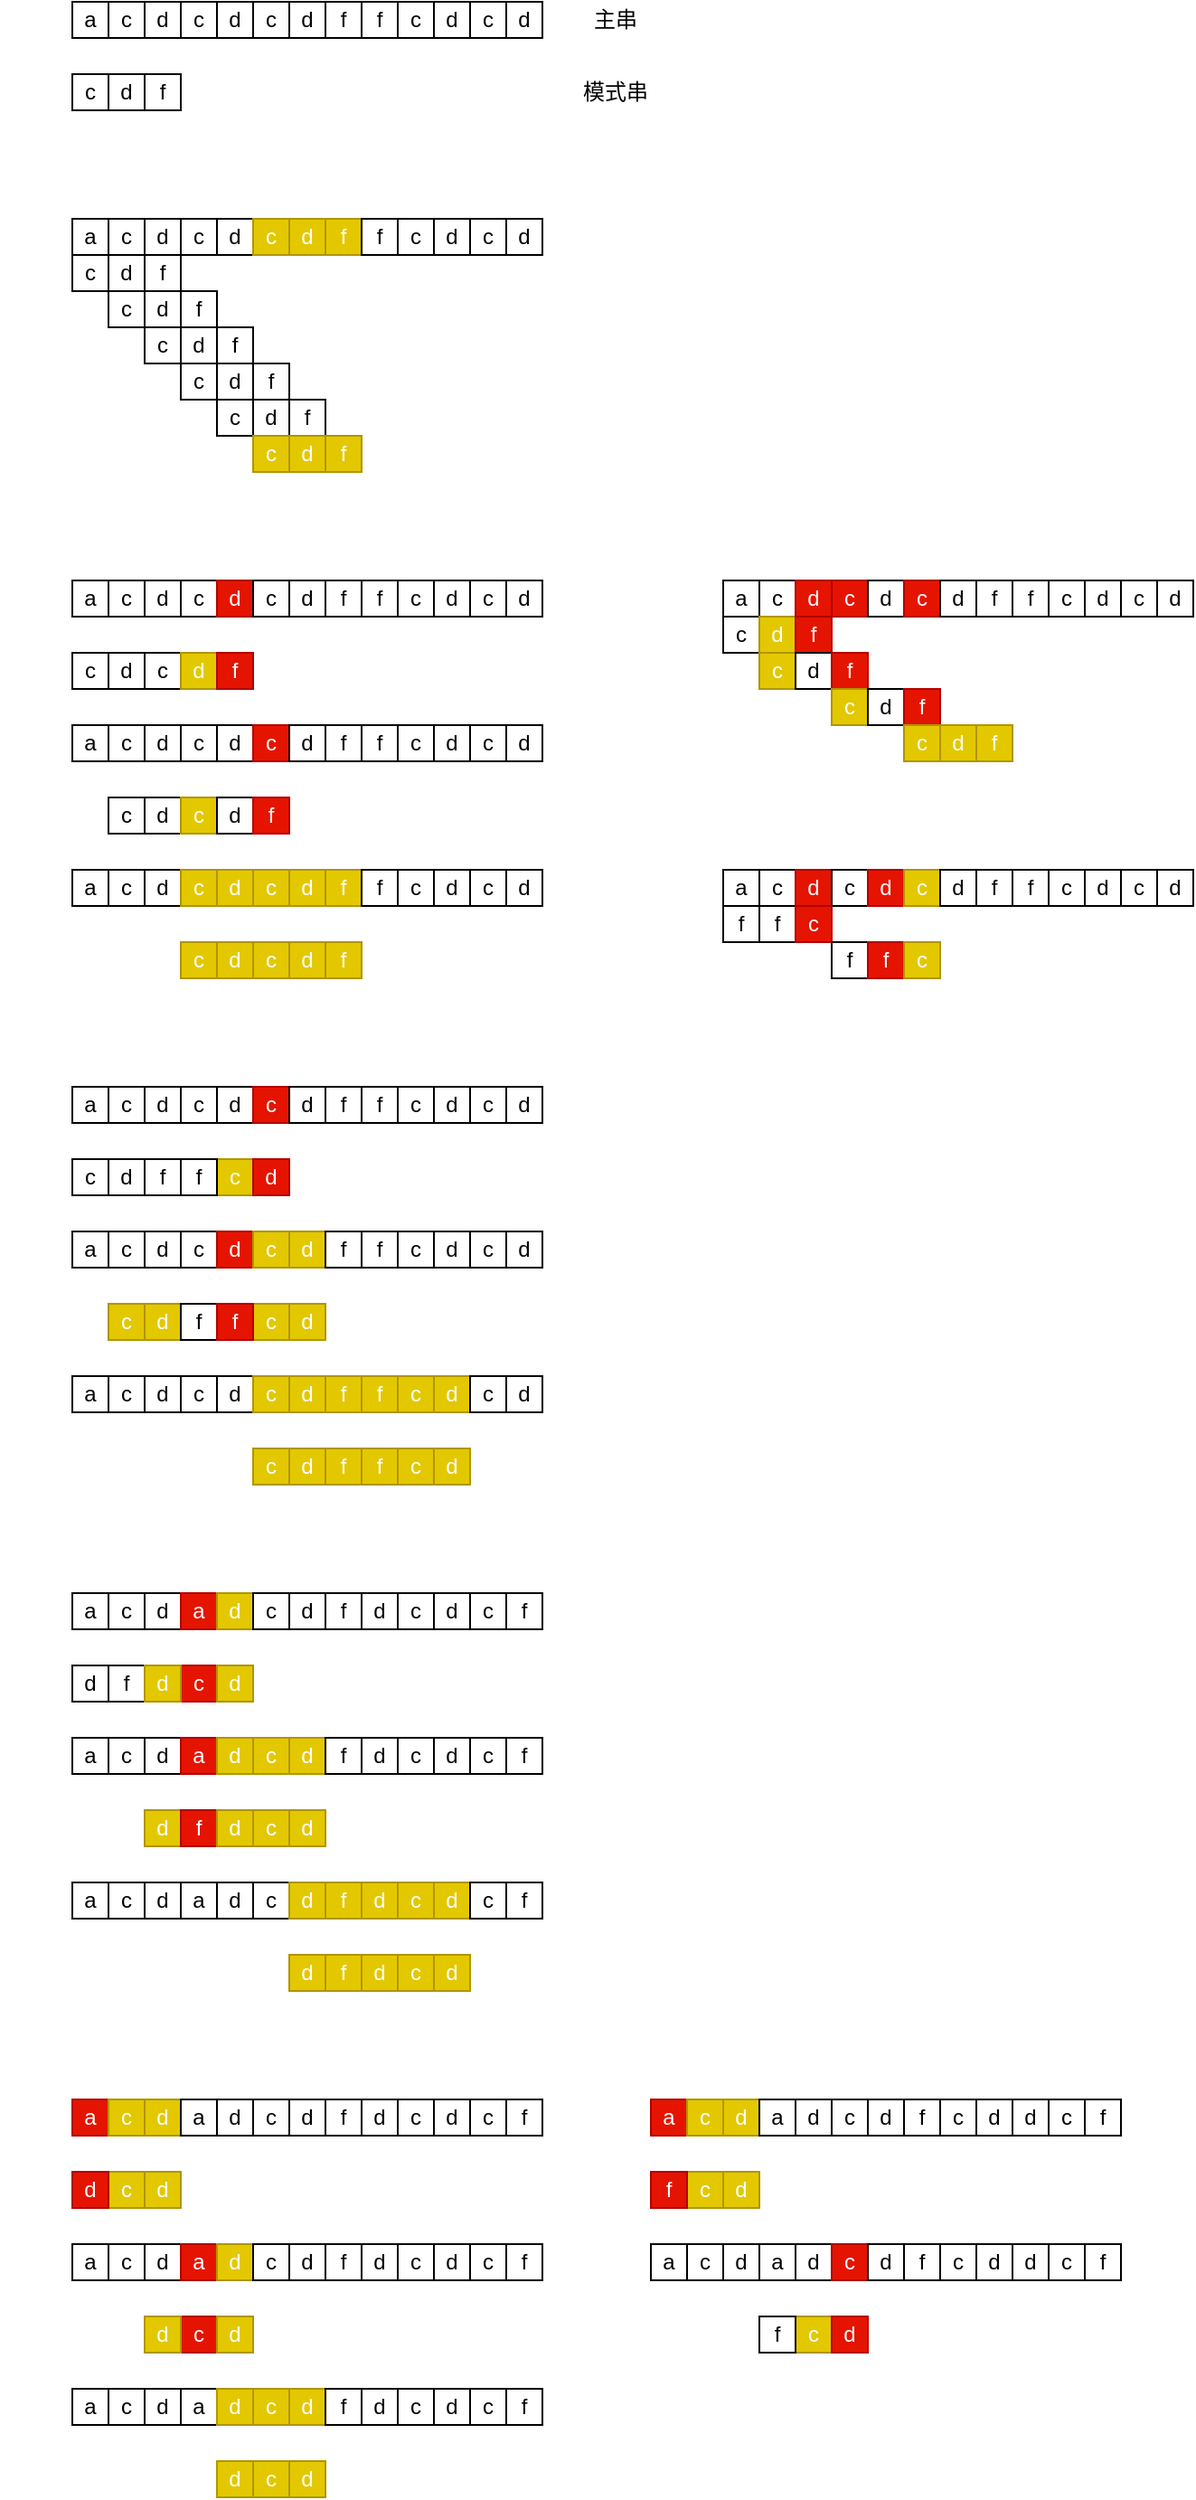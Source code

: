 <mxfile version="14.4.5" type="device" pages="2"><diagram id="o4o4Imrp2tEwA-U3yFS2" name="第 1 页"><mxGraphModel dx="1337" dy="713" grid="1" gridSize="10" guides="1" tooltips="1" connect="1" arrows="1" fold="1" page="1" pageScale="1" pageWidth="850" pageHeight="1100" math="0" shadow="0"><root><mxCell id="0"/><mxCell id="1" parent="0"/><mxCell id="aDNOzRvd2WXg5AIiZLhk-16" value="" style="group" vertex="1" connectable="0" parent="1"><mxGeometry x="160" y="560" width="260" height="20" as="geometry"/></mxCell><mxCell id="aDNOzRvd2WXg5AIiZLhk-1" value="a" style="whiteSpace=wrap;html=1;aspect=fixed;" vertex="1" parent="aDNOzRvd2WXg5AIiZLhk-16"><mxGeometry width="20" height="20" as="geometry"/></mxCell><mxCell id="aDNOzRvd2WXg5AIiZLhk-2" value="c" style="whiteSpace=wrap;html=1;aspect=fixed;" vertex="1" parent="aDNOzRvd2WXg5AIiZLhk-16"><mxGeometry x="20" width="20" height="20" as="geometry"/></mxCell><mxCell id="aDNOzRvd2WXg5AIiZLhk-5" value="d" style="whiteSpace=wrap;html=1;aspect=fixed;" vertex="1" parent="aDNOzRvd2WXg5AIiZLhk-16"><mxGeometry x="40" width="20" height="20" as="geometry"/></mxCell><mxCell id="aDNOzRvd2WXg5AIiZLhk-6" value="c" style="whiteSpace=wrap;html=1;aspect=fixed;" vertex="1" parent="aDNOzRvd2WXg5AIiZLhk-16"><mxGeometry x="60" width="20" height="20" as="geometry"/></mxCell><mxCell id="aDNOzRvd2WXg5AIiZLhk-7" value="d" style="whiteSpace=wrap;html=1;aspect=fixed;" vertex="1" parent="aDNOzRvd2WXg5AIiZLhk-16"><mxGeometry x="80" width="20" height="20" as="geometry"/></mxCell><mxCell id="aDNOzRvd2WXg5AIiZLhk-8" value="c" style="whiteSpace=wrap;html=1;aspect=fixed;" vertex="1" parent="aDNOzRvd2WXg5AIiZLhk-16"><mxGeometry x="100" width="20" height="20" as="geometry"/></mxCell><mxCell id="aDNOzRvd2WXg5AIiZLhk-9" value="d" style="whiteSpace=wrap;html=1;aspect=fixed;" vertex="1" parent="aDNOzRvd2WXg5AIiZLhk-16"><mxGeometry x="120" width="20" height="20" as="geometry"/></mxCell><mxCell id="aDNOzRvd2WXg5AIiZLhk-10" value="f" style="whiteSpace=wrap;html=1;aspect=fixed;" vertex="1" parent="aDNOzRvd2WXg5AIiZLhk-16"><mxGeometry x="140" width="20" height="20" as="geometry"/></mxCell><mxCell id="aDNOzRvd2WXg5AIiZLhk-11" value="f" style="whiteSpace=wrap;html=1;aspect=fixed;" vertex="1" parent="aDNOzRvd2WXg5AIiZLhk-16"><mxGeometry x="160" width="20" height="20" as="geometry"/></mxCell><mxCell id="aDNOzRvd2WXg5AIiZLhk-12" value="c" style="whiteSpace=wrap;html=1;aspect=fixed;" vertex="1" parent="aDNOzRvd2WXg5AIiZLhk-16"><mxGeometry x="180" width="20" height="20" as="geometry"/></mxCell><mxCell id="aDNOzRvd2WXg5AIiZLhk-13" value="d" style="whiteSpace=wrap;html=1;aspect=fixed;" vertex="1" parent="aDNOzRvd2WXg5AIiZLhk-16"><mxGeometry x="200" width="20" height="20" as="geometry"/></mxCell><mxCell id="aDNOzRvd2WXg5AIiZLhk-14" value="c" style="whiteSpace=wrap;html=1;aspect=fixed;" vertex="1" parent="aDNOzRvd2WXg5AIiZLhk-16"><mxGeometry x="220" width="20" height="20" as="geometry"/></mxCell><mxCell id="aDNOzRvd2WXg5AIiZLhk-15" value="d" style="whiteSpace=wrap;html=1;aspect=fixed;" vertex="1" parent="aDNOzRvd2WXg5AIiZLhk-16"><mxGeometry x="240" width="20" height="20" as="geometry"/></mxCell><mxCell id="aDNOzRvd2WXg5AIiZLhk-20" value="" style="group" vertex="1" connectable="0" parent="1"><mxGeometry x="160" y="600" width="60" height="20" as="geometry"/></mxCell><mxCell id="aDNOzRvd2WXg5AIiZLhk-17" value="c" style="whiteSpace=wrap;html=1;aspect=fixed;" vertex="1" parent="aDNOzRvd2WXg5AIiZLhk-20"><mxGeometry width="20" height="20" as="geometry"/></mxCell><mxCell id="aDNOzRvd2WXg5AIiZLhk-18" value="d" style="whiteSpace=wrap;html=1;aspect=fixed;" vertex="1" parent="aDNOzRvd2WXg5AIiZLhk-20"><mxGeometry x="20" width="20" height="20" as="geometry"/></mxCell><mxCell id="aDNOzRvd2WXg5AIiZLhk-19" value="f" style="whiteSpace=wrap;html=1;aspect=fixed;" vertex="1" parent="aDNOzRvd2WXg5AIiZLhk-20"><mxGeometry x="40" width="20" height="20" as="geometry"/></mxCell><mxCell id="aDNOzRvd2WXg5AIiZLhk-69" value="" style="group" vertex="1" connectable="0" parent="1"><mxGeometry x="160" y="680" width="260" height="120" as="geometry"/></mxCell><mxCell id="aDNOzRvd2WXg5AIiZLhk-85" value="" style="group" vertex="1" connectable="0" parent="aDNOzRvd2WXg5AIiZLhk-69"><mxGeometry width="260" height="20" as="geometry"/></mxCell><mxCell id="aDNOzRvd2WXg5AIiZLhk-86" value="a" style="whiteSpace=wrap;html=1;aspect=fixed;" vertex="1" parent="aDNOzRvd2WXg5AIiZLhk-85"><mxGeometry width="20" height="20" as="geometry"/></mxCell><mxCell id="aDNOzRvd2WXg5AIiZLhk-87" value="c" style="whiteSpace=wrap;html=1;aspect=fixed;" vertex="1" parent="aDNOzRvd2WXg5AIiZLhk-85"><mxGeometry x="20" width="20" height="20" as="geometry"/></mxCell><mxCell id="aDNOzRvd2WXg5AIiZLhk-88" value="d" style="whiteSpace=wrap;html=1;aspect=fixed;" vertex="1" parent="aDNOzRvd2WXg5AIiZLhk-85"><mxGeometry x="40" width="20" height="20" as="geometry"/></mxCell><mxCell id="aDNOzRvd2WXg5AIiZLhk-89" value="c" style="whiteSpace=wrap;html=1;aspect=fixed;" vertex="1" parent="aDNOzRvd2WXg5AIiZLhk-85"><mxGeometry x="60" width="20" height="20" as="geometry"/></mxCell><mxCell id="aDNOzRvd2WXg5AIiZLhk-90" value="d" style="whiteSpace=wrap;html=1;aspect=fixed;" vertex="1" parent="aDNOzRvd2WXg5AIiZLhk-85"><mxGeometry x="80" width="20" height="20" as="geometry"/></mxCell><mxCell id="aDNOzRvd2WXg5AIiZLhk-91" value="c" style="whiteSpace=wrap;html=1;aspect=fixed;fillColor=#e3c800;strokeColor=#B09500;fontColor=#ffffff;" vertex="1" parent="aDNOzRvd2WXg5AIiZLhk-85"><mxGeometry x="100" width="20" height="20" as="geometry"/></mxCell><mxCell id="aDNOzRvd2WXg5AIiZLhk-92" value="d" style="whiteSpace=wrap;html=1;aspect=fixed;fillColor=#e3c800;strokeColor=#B09500;fontColor=#ffffff;" vertex="1" parent="aDNOzRvd2WXg5AIiZLhk-85"><mxGeometry x="120" width="20" height="20" as="geometry"/></mxCell><mxCell id="aDNOzRvd2WXg5AIiZLhk-93" value="f" style="whiteSpace=wrap;html=1;aspect=fixed;fillColor=#e3c800;strokeColor=#B09500;fontColor=#ffffff;" vertex="1" parent="aDNOzRvd2WXg5AIiZLhk-85"><mxGeometry x="140" width="20" height="20" as="geometry"/></mxCell><mxCell id="aDNOzRvd2WXg5AIiZLhk-94" value="f" style="whiteSpace=wrap;html=1;aspect=fixed;" vertex="1" parent="aDNOzRvd2WXg5AIiZLhk-85"><mxGeometry x="160" width="20" height="20" as="geometry"/></mxCell><mxCell id="aDNOzRvd2WXg5AIiZLhk-95" value="c" style="whiteSpace=wrap;html=1;aspect=fixed;" vertex="1" parent="aDNOzRvd2WXg5AIiZLhk-85"><mxGeometry x="180" width="20" height="20" as="geometry"/></mxCell><mxCell id="aDNOzRvd2WXg5AIiZLhk-96" value="d" style="whiteSpace=wrap;html=1;aspect=fixed;" vertex="1" parent="aDNOzRvd2WXg5AIiZLhk-85"><mxGeometry x="200" width="20" height="20" as="geometry"/></mxCell><mxCell id="aDNOzRvd2WXg5AIiZLhk-97" value="c" style="whiteSpace=wrap;html=1;aspect=fixed;" vertex="1" parent="aDNOzRvd2WXg5AIiZLhk-85"><mxGeometry x="220" width="20" height="20" as="geometry"/></mxCell><mxCell id="aDNOzRvd2WXg5AIiZLhk-98" value="d" style="whiteSpace=wrap;html=1;aspect=fixed;" vertex="1" parent="aDNOzRvd2WXg5AIiZLhk-85"><mxGeometry x="240" width="20" height="20" as="geometry"/></mxCell><mxCell id="aDNOzRvd2WXg5AIiZLhk-99" value="" style="group" vertex="1" connectable="0" parent="aDNOzRvd2WXg5AIiZLhk-69"><mxGeometry y="20" width="60" height="20" as="geometry"/></mxCell><mxCell id="aDNOzRvd2WXg5AIiZLhk-100" value="c" style="whiteSpace=wrap;html=1;aspect=fixed;" vertex="1" parent="aDNOzRvd2WXg5AIiZLhk-99"><mxGeometry width="20" height="20" as="geometry"/></mxCell><mxCell id="aDNOzRvd2WXg5AIiZLhk-101" value="d" style="whiteSpace=wrap;html=1;aspect=fixed;" vertex="1" parent="aDNOzRvd2WXg5AIiZLhk-99"><mxGeometry x="20" width="20" height="20" as="geometry"/></mxCell><mxCell id="aDNOzRvd2WXg5AIiZLhk-102" value="f" style="whiteSpace=wrap;html=1;aspect=fixed;" vertex="1" parent="aDNOzRvd2WXg5AIiZLhk-99"><mxGeometry x="40" width="20" height="20" as="geometry"/></mxCell><mxCell id="aDNOzRvd2WXg5AIiZLhk-103" value="" style="group" vertex="1" connectable="0" parent="aDNOzRvd2WXg5AIiZLhk-69"><mxGeometry x="20" y="40" width="60" height="20" as="geometry"/></mxCell><mxCell id="aDNOzRvd2WXg5AIiZLhk-104" value="c" style="whiteSpace=wrap;html=1;aspect=fixed;" vertex="1" parent="aDNOzRvd2WXg5AIiZLhk-103"><mxGeometry width="20" height="20" as="geometry"/></mxCell><mxCell id="aDNOzRvd2WXg5AIiZLhk-105" value="d" style="whiteSpace=wrap;html=1;aspect=fixed;" vertex="1" parent="aDNOzRvd2WXg5AIiZLhk-103"><mxGeometry x="20" width="20" height="20" as="geometry"/></mxCell><mxCell id="aDNOzRvd2WXg5AIiZLhk-106" value="f" style="whiteSpace=wrap;html=1;aspect=fixed;" vertex="1" parent="aDNOzRvd2WXg5AIiZLhk-103"><mxGeometry x="40" width="20" height="20" as="geometry"/></mxCell><mxCell id="aDNOzRvd2WXg5AIiZLhk-107" value="" style="group" vertex="1" connectable="0" parent="aDNOzRvd2WXg5AIiZLhk-69"><mxGeometry x="40" y="60" width="60" height="20" as="geometry"/></mxCell><mxCell id="aDNOzRvd2WXg5AIiZLhk-108" value="c" style="whiteSpace=wrap;html=1;aspect=fixed;" vertex="1" parent="aDNOzRvd2WXg5AIiZLhk-107"><mxGeometry width="20" height="20" as="geometry"/></mxCell><mxCell id="aDNOzRvd2WXg5AIiZLhk-109" value="d" style="whiteSpace=wrap;html=1;aspect=fixed;" vertex="1" parent="aDNOzRvd2WXg5AIiZLhk-107"><mxGeometry x="20" width="20" height="20" as="geometry"/></mxCell><mxCell id="aDNOzRvd2WXg5AIiZLhk-110" value="f" style="whiteSpace=wrap;html=1;aspect=fixed;" vertex="1" parent="aDNOzRvd2WXg5AIiZLhk-107"><mxGeometry x="40" width="20" height="20" as="geometry"/></mxCell><mxCell id="aDNOzRvd2WXg5AIiZLhk-111" value="" style="group" vertex="1" connectable="0" parent="aDNOzRvd2WXg5AIiZLhk-69"><mxGeometry x="60" y="80" width="60" height="20" as="geometry"/></mxCell><mxCell id="aDNOzRvd2WXg5AIiZLhk-112" value="c" style="whiteSpace=wrap;html=1;aspect=fixed;" vertex="1" parent="aDNOzRvd2WXg5AIiZLhk-111"><mxGeometry width="20" height="20" as="geometry"/></mxCell><mxCell id="aDNOzRvd2WXg5AIiZLhk-113" value="d" style="whiteSpace=wrap;html=1;aspect=fixed;" vertex="1" parent="aDNOzRvd2WXg5AIiZLhk-111"><mxGeometry x="20" width="20" height="20" as="geometry"/></mxCell><mxCell id="aDNOzRvd2WXg5AIiZLhk-114" value="f" style="whiteSpace=wrap;html=1;aspect=fixed;" vertex="1" parent="aDNOzRvd2WXg5AIiZLhk-111"><mxGeometry x="40" width="20" height="20" as="geometry"/></mxCell><mxCell id="aDNOzRvd2WXg5AIiZLhk-115" value="" style="group" vertex="1" connectable="0" parent="aDNOzRvd2WXg5AIiZLhk-69"><mxGeometry x="80" y="100" width="60" height="20" as="geometry"/></mxCell><mxCell id="aDNOzRvd2WXg5AIiZLhk-116" value="c" style="whiteSpace=wrap;html=1;aspect=fixed;" vertex="1" parent="aDNOzRvd2WXg5AIiZLhk-115"><mxGeometry width="20" height="20" as="geometry"/></mxCell><mxCell id="aDNOzRvd2WXg5AIiZLhk-117" value="d" style="whiteSpace=wrap;html=1;aspect=fixed;" vertex="1" parent="aDNOzRvd2WXg5AIiZLhk-115"><mxGeometry x="20" width="20" height="20" as="geometry"/></mxCell><mxCell id="aDNOzRvd2WXg5AIiZLhk-118" value="f" style="whiteSpace=wrap;html=1;aspect=fixed;" vertex="1" parent="aDNOzRvd2WXg5AIiZLhk-115"><mxGeometry x="40" width="20" height="20" as="geometry"/></mxCell><mxCell id="aDNOzRvd2WXg5AIiZLhk-120" value="" style="group;fillColor=#e3c800;strokeColor=#B09500;fontColor=#ffffff;" vertex="1" connectable="0" parent="1"><mxGeometry x="260" y="800" width="60" height="20" as="geometry"/></mxCell><mxCell id="aDNOzRvd2WXg5AIiZLhk-121" value="c" style="whiteSpace=wrap;html=1;aspect=fixed;fillColor=#e3c800;strokeColor=#B09500;fontColor=#ffffff;" vertex="1" parent="aDNOzRvd2WXg5AIiZLhk-120"><mxGeometry width="20" height="20" as="geometry"/></mxCell><mxCell id="aDNOzRvd2WXg5AIiZLhk-122" value="d" style="whiteSpace=wrap;html=1;aspect=fixed;fillColor=#e3c800;strokeColor=#B09500;fontColor=#ffffff;" vertex="1" parent="aDNOzRvd2WXg5AIiZLhk-120"><mxGeometry x="20" width="20" height="20" as="geometry"/></mxCell><mxCell id="aDNOzRvd2WXg5AIiZLhk-123" value="f" style="whiteSpace=wrap;html=1;aspect=fixed;fillColor=#e3c800;strokeColor=#B09500;fontColor=#ffffff;" vertex="1" parent="aDNOzRvd2WXg5AIiZLhk-120"><mxGeometry x="40" width="20" height="20" as="geometry"/></mxCell><mxCell id="aDNOzRvd2WXg5AIiZLhk-124" value="" style="group" vertex="1" connectable="0" parent="1"><mxGeometry x="160" y="880" width="260" height="20" as="geometry"/></mxCell><mxCell id="aDNOzRvd2WXg5AIiZLhk-125" value="a" style="whiteSpace=wrap;html=1;aspect=fixed;" vertex="1" parent="aDNOzRvd2WXg5AIiZLhk-124"><mxGeometry width="20" height="20" as="geometry"/></mxCell><mxCell id="aDNOzRvd2WXg5AIiZLhk-126" value="c" style="whiteSpace=wrap;html=1;aspect=fixed;" vertex="1" parent="aDNOzRvd2WXg5AIiZLhk-124"><mxGeometry x="20" width="20" height="20" as="geometry"/></mxCell><mxCell id="aDNOzRvd2WXg5AIiZLhk-127" value="d" style="whiteSpace=wrap;html=1;aspect=fixed;" vertex="1" parent="aDNOzRvd2WXg5AIiZLhk-124"><mxGeometry x="40" width="20" height="20" as="geometry"/></mxCell><mxCell id="aDNOzRvd2WXg5AIiZLhk-128" value="c" style="whiteSpace=wrap;html=1;aspect=fixed;" vertex="1" parent="aDNOzRvd2WXg5AIiZLhk-124"><mxGeometry x="60" width="20" height="20" as="geometry"/></mxCell><mxCell id="aDNOzRvd2WXg5AIiZLhk-129" value="d" style="whiteSpace=wrap;html=1;aspect=fixed;fillColor=#e51400;strokeColor=#B20000;fontColor=#ffffff;" vertex="1" parent="aDNOzRvd2WXg5AIiZLhk-124"><mxGeometry x="80" width="20" height="20" as="geometry"/></mxCell><mxCell id="aDNOzRvd2WXg5AIiZLhk-130" value="c" style="whiteSpace=wrap;html=1;aspect=fixed;" vertex="1" parent="aDNOzRvd2WXg5AIiZLhk-124"><mxGeometry x="100" width="20" height="20" as="geometry"/></mxCell><mxCell id="aDNOzRvd2WXg5AIiZLhk-131" value="d" style="whiteSpace=wrap;html=1;aspect=fixed;" vertex="1" parent="aDNOzRvd2WXg5AIiZLhk-124"><mxGeometry x="120" width="20" height="20" as="geometry"/></mxCell><mxCell id="aDNOzRvd2WXg5AIiZLhk-132" value="f" style="whiteSpace=wrap;html=1;aspect=fixed;" vertex="1" parent="aDNOzRvd2WXg5AIiZLhk-124"><mxGeometry x="140" width="20" height="20" as="geometry"/></mxCell><mxCell id="aDNOzRvd2WXg5AIiZLhk-133" value="f" style="whiteSpace=wrap;html=1;aspect=fixed;" vertex="1" parent="aDNOzRvd2WXg5AIiZLhk-124"><mxGeometry x="160" width="20" height="20" as="geometry"/></mxCell><mxCell id="aDNOzRvd2WXg5AIiZLhk-134" value="c" style="whiteSpace=wrap;html=1;aspect=fixed;" vertex="1" parent="aDNOzRvd2WXg5AIiZLhk-124"><mxGeometry x="180" width="20" height="20" as="geometry"/></mxCell><mxCell id="aDNOzRvd2WXg5AIiZLhk-135" value="d" style="whiteSpace=wrap;html=1;aspect=fixed;" vertex="1" parent="aDNOzRvd2WXg5AIiZLhk-124"><mxGeometry x="200" width="20" height="20" as="geometry"/></mxCell><mxCell id="aDNOzRvd2WXg5AIiZLhk-136" value="c" style="whiteSpace=wrap;html=1;aspect=fixed;" vertex="1" parent="aDNOzRvd2WXg5AIiZLhk-124"><mxGeometry x="220" width="20" height="20" as="geometry"/></mxCell><mxCell id="aDNOzRvd2WXg5AIiZLhk-137" value="d" style="whiteSpace=wrap;html=1;aspect=fixed;" vertex="1" parent="aDNOzRvd2WXg5AIiZLhk-124"><mxGeometry x="240" width="20" height="20" as="geometry"/></mxCell><mxCell id="aDNOzRvd2WXg5AIiZLhk-146" value="" style="group" vertex="1" connectable="0" parent="1"><mxGeometry x="160" y="960" width="260" height="20" as="geometry"/></mxCell><mxCell id="aDNOzRvd2WXg5AIiZLhk-147" value="a" style="whiteSpace=wrap;html=1;aspect=fixed;" vertex="1" parent="aDNOzRvd2WXg5AIiZLhk-146"><mxGeometry width="20" height="20" as="geometry"/></mxCell><mxCell id="aDNOzRvd2WXg5AIiZLhk-148" value="c" style="whiteSpace=wrap;html=1;aspect=fixed;" vertex="1" parent="aDNOzRvd2WXg5AIiZLhk-146"><mxGeometry x="20" width="20" height="20" as="geometry"/></mxCell><mxCell id="aDNOzRvd2WXg5AIiZLhk-149" value="d" style="whiteSpace=wrap;html=1;aspect=fixed;" vertex="1" parent="aDNOzRvd2WXg5AIiZLhk-146"><mxGeometry x="40" width="20" height="20" as="geometry"/></mxCell><mxCell id="aDNOzRvd2WXg5AIiZLhk-150" value="c" style="whiteSpace=wrap;html=1;aspect=fixed;" vertex="1" parent="aDNOzRvd2WXg5AIiZLhk-146"><mxGeometry x="60" width="20" height="20" as="geometry"/></mxCell><mxCell id="aDNOzRvd2WXg5AIiZLhk-151" value="d" style="whiteSpace=wrap;html=1;aspect=fixed;" vertex="1" parent="aDNOzRvd2WXg5AIiZLhk-146"><mxGeometry x="80" width="20" height="20" as="geometry"/></mxCell><mxCell id="aDNOzRvd2WXg5AIiZLhk-152" value="c" style="whiteSpace=wrap;html=1;aspect=fixed;fillColor=#e51400;strokeColor=#B20000;fontColor=#ffffff;" vertex="1" parent="aDNOzRvd2WXg5AIiZLhk-146"><mxGeometry x="100" width="20" height="20" as="geometry"/></mxCell><mxCell id="aDNOzRvd2WXg5AIiZLhk-153" value="d" style="whiteSpace=wrap;html=1;aspect=fixed;" vertex="1" parent="aDNOzRvd2WXg5AIiZLhk-146"><mxGeometry x="120" width="20" height="20" as="geometry"/></mxCell><mxCell id="aDNOzRvd2WXg5AIiZLhk-154" value="f" style="whiteSpace=wrap;html=1;aspect=fixed;" vertex="1" parent="aDNOzRvd2WXg5AIiZLhk-146"><mxGeometry x="140" width="20" height="20" as="geometry"/></mxCell><mxCell id="aDNOzRvd2WXg5AIiZLhk-155" value="f" style="whiteSpace=wrap;html=1;aspect=fixed;" vertex="1" parent="aDNOzRvd2WXg5AIiZLhk-146"><mxGeometry x="160" width="20" height="20" as="geometry"/></mxCell><mxCell id="aDNOzRvd2WXg5AIiZLhk-156" value="c" style="whiteSpace=wrap;html=1;aspect=fixed;" vertex="1" parent="aDNOzRvd2WXg5AIiZLhk-146"><mxGeometry x="180" width="20" height="20" as="geometry"/></mxCell><mxCell id="aDNOzRvd2WXg5AIiZLhk-157" value="d" style="whiteSpace=wrap;html=1;aspect=fixed;" vertex="1" parent="aDNOzRvd2WXg5AIiZLhk-146"><mxGeometry x="200" width="20" height="20" as="geometry"/></mxCell><mxCell id="aDNOzRvd2WXg5AIiZLhk-158" value="c" style="whiteSpace=wrap;html=1;aspect=fixed;" vertex="1" parent="aDNOzRvd2WXg5AIiZLhk-146"><mxGeometry x="220" width="20" height="20" as="geometry"/></mxCell><mxCell id="aDNOzRvd2WXg5AIiZLhk-159" value="d" style="whiteSpace=wrap;html=1;aspect=fixed;" vertex="1" parent="aDNOzRvd2WXg5AIiZLhk-146"><mxGeometry x="240" width="20" height="20" as="geometry"/></mxCell><mxCell id="aDNOzRvd2WXg5AIiZLhk-167" value="" style="group" vertex="1" connectable="0" parent="1"><mxGeometry x="160" y="920" width="120" height="20" as="geometry"/></mxCell><mxCell id="aDNOzRvd2WXg5AIiZLhk-138" value="" style="group" vertex="1" connectable="0" parent="aDNOzRvd2WXg5AIiZLhk-167"><mxGeometry width="60" height="20" as="geometry"/></mxCell><mxCell id="aDNOzRvd2WXg5AIiZLhk-139" value="c" style="whiteSpace=wrap;html=1;aspect=fixed;" vertex="1" parent="aDNOzRvd2WXg5AIiZLhk-138"><mxGeometry width="20" height="20" as="geometry"/></mxCell><mxCell id="aDNOzRvd2WXg5AIiZLhk-140" value="d" style="whiteSpace=wrap;html=1;aspect=fixed;" vertex="1" parent="aDNOzRvd2WXg5AIiZLhk-138"><mxGeometry x="20" width="20" height="20" as="geometry"/></mxCell><mxCell id="aDNOzRvd2WXg5AIiZLhk-141" value="c" style="whiteSpace=wrap;html=1;aspect=fixed;" vertex="1" parent="aDNOzRvd2WXg5AIiZLhk-138"><mxGeometry x="40" width="20" height="20" as="geometry"/></mxCell><mxCell id="aDNOzRvd2WXg5AIiZLhk-142" value="" style="group" vertex="1" connectable="0" parent="aDNOzRvd2WXg5AIiZLhk-167"><mxGeometry x="60" width="60" height="20" as="geometry"/></mxCell><mxCell id="aDNOzRvd2WXg5AIiZLhk-143" value="d" style="whiteSpace=wrap;html=1;aspect=fixed;fillColor=#e3c800;strokeColor=#B09500;fontColor=#ffffff;" vertex="1" parent="aDNOzRvd2WXg5AIiZLhk-142"><mxGeometry width="20" height="20" as="geometry"/></mxCell><mxCell id="aDNOzRvd2WXg5AIiZLhk-144" value="f" style="whiteSpace=wrap;html=1;aspect=fixed;fillColor=#e51400;strokeColor=#B20000;fontColor=#ffffff;" vertex="1" parent="aDNOzRvd2WXg5AIiZLhk-142"><mxGeometry x="20" width="20" height="20" as="geometry"/></mxCell><mxCell id="aDNOzRvd2WXg5AIiZLhk-168" value="" style="group" vertex="1" connectable="0" parent="1"><mxGeometry x="180" y="1000" width="120" height="20" as="geometry"/></mxCell><mxCell id="aDNOzRvd2WXg5AIiZLhk-160" value="" style="group" vertex="1" connectable="0" parent="aDNOzRvd2WXg5AIiZLhk-168"><mxGeometry width="60" height="20" as="geometry"/></mxCell><mxCell id="aDNOzRvd2WXg5AIiZLhk-161" value="c" style="whiteSpace=wrap;html=1;aspect=fixed;" vertex="1" parent="aDNOzRvd2WXg5AIiZLhk-160"><mxGeometry width="20" height="20" as="geometry"/></mxCell><mxCell id="aDNOzRvd2WXg5AIiZLhk-162" value="d" style="whiteSpace=wrap;html=1;aspect=fixed;" vertex="1" parent="aDNOzRvd2WXg5AIiZLhk-160"><mxGeometry x="20" width="20" height="20" as="geometry"/></mxCell><mxCell id="aDNOzRvd2WXg5AIiZLhk-163" value="c" style="whiteSpace=wrap;html=1;aspect=fixed;fillColor=#e3c800;strokeColor=#B09500;fontColor=#ffffff;" vertex="1" parent="aDNOzRvd2WXg5AIiZLhk-160"><mxGeometry x="40" width="20" height="20" as="geometry"/></mxCell><mxCell id="aDNOzRvd2WXg5AIiZLhk-164" value="" style="group" vertex="1" connectable="0" parent="aDNOzRvd2WXg5AIiZLhk-168"><mxGeometry x="60" width="60" height="20" as="geometry"/></mxCell><mxCell id="aDNOzRvd2WXg5AIiZLhk-165" value="d" style="whiteSpace=wrap;html=1;aspect=fixed;" vertex="1" parent="aDNOzRvd2WXg5AIiZLhk-164"><mxGeometry width="20" height="20" as="geometry"/></mxCell><mxCell id="aDNOzRvd2WXg5AIiZLhk-166" value="f" style="whiteSpace=wrap;html=1;aspect=fixed;fillColor=#e51400;strokeColor=#B20000;fontColor=#ffffff;" vertex="1" parent="aDNOzRvd2WXg5AIiZLhk-164"><mxGeometry x="20" width="20" height="20" as="geometry"/></mxCell><mxCell id="aDNOzRvd2WXg5AIiZLhk-169" value="" style="group" vertex="1" connectable="0" parent="1"><mxGeometry x="160" y="1040" width="260" height="20" as="geometry"/></mxCell><mxCell id="aDNOzRvd2WXg5AIiZLhk-170" value="a" style="whiteSpace=wrap;html=1;aspect=fixed;" vertex="1" parent="aDNOzRvd2WXg5AIiZLhk-169"><mxGeometry width="20" height="20" as="geometry"/></mxCell><mxCell id="aDNOzRvd2WXg5AIiZLhk-171" value="c" style="whiteSpace=wrap;html=1;aspect=fixed;" vertex="1" parent="aDNOzRvd2WXg5AIiZLhk-169"><mxGeometry x="20" width="20" height="20" as="geometry"/></mxCell><mxCell id="aDNOzRvd2WXg5AIiZLhk-172" value="d" style="whiteSpace=wrap;html=1;aspect=fixed;" vertex="1" parent="aDNOzRvd2WXg5AIiZLhk-169"><mxGeometry x="40" width="20" height="20" as="geometry"/></mxCell><mxCell id="aDNOzRvd2WXg5AIiZLhk-173" value="c" style="whiteSpace=wrap;html=1;aspect=fixed;fillColor=#e3c800;strokeColor=#B09500;fontColor=#ffffff;" vertex="1" parent="aDNOzRvd2WXg5AIiZLhk-169"><mxGeometry x="60" width="20" height="20" as="geometry"/></mxCell><mxCell id="aDNOzRvd2WXg5AIiZLhk-174" value="d" style="whiteSpace=wrap;html=1;aspect=fixed;fillColor=#e3c800;strokeColor=#B09500;fontColor=#ffffff;" vertex="1" parent="aDNOzRvd2WXg5AIiZLhk-169"><mxGeometry x="80" width="20" height="20" as="geometry"/></mxCell><mxCell id="aDNOzRvd2WXg5AIiZLhk-175" value="c" style="whiteSpace=wrap;html=1;aspect=fixed;fillColor=#e3c800;strokeColor=#B09500;fontColor=#ffffff;" vertex="1" parent="aDNOzRvd2WXg5AIiZLhk-169"><mxGeometry x="100" width="20" height="20" as="geometry"/></mxCell><mxCell id="aDNOzRvd2WXg5AIiZLhk-176" value="d" style="whiteSpace=wrap;html=1;aspect=fixed;fillColor=#e3c800;strokeColor=#B09500;fontColor=#ffffff;" vertex="1" parent="aDNOzRvd2WXg5AIiZLhk-169"><mxGeometry x="120" width="20" height="20" as="geometry"/></mxCell><mxCell id="aDNOzRvd2WXg5AIiZLhk-177" value="f" style="whiteSpace=wrap;html=1;aspect=fixed;fillColor=#e3c800;strokeColor=#B09500;fontColor=#ffffff;" vertex="1" parent="aDNOzRvd2WXg5AIiZLhk-169"><mxGeometry x="140" width="20" height="20" as="geometry"/></mxCell><mxCell id="aDNOzRvd2WXg5AIiZLhk-178" value="f" style="whiteSpace=wrap;html=1;aspect=fixed;" vertex="1" parent="aDNOzRvd2WXg5AIiZLhk-169"><mxGeometry x="160" width="20" height="20" as="geometry"/></mxCell><mxCell id="aDNOzRvd2WXg5AIiZLhk-179" value="c" style="whiteSpace=wrap;html=1;aspect=fixed;" vertex="1" parent="aDNOzRvd2WXg5AIiZLhk-169"><mxGeometry x="180" width="20" height="20" as="geometry"/></mxCell><mxCell id="aDNOzRvd2WXg5AIiZLhk-180" value="d" style="whiteSpace=wrap;html=1;aspect=fixed;" vertex="1" parent="aDNOzRvd2WXg5AIiZLhk-169"><mxGeometry x="200" width="20" height="20" as="geometry"/></mxCell><mxCell id="aDNOzRvd2WXg5AIiZLhk-181" value="c" style="whiteSpace=wrap;html=1;aspect=fixed;" vertex="1" parent="aDNOzRvd2WXg5AIiZLhk-169"><mxGeometry x="220" width="20" height="20" as="geometry"/></mxCell><mxCell id="aDNOzRvd2WXg5AIiZLhk-182" value="d" style="whiteSpace=wrap;html=1;aspect=fixed;" vertex="1" parent="aDNOzRvd2WXg5AIiZLhk-169"><mxGeometry x="240" width="20" height="20" as="geometry"/></mxCell><mxCell id="aDNOzRvd2WXg5AIiZLhk-183" value="" style="group" vertex="1" connectable="0" parent="1"><mxGeometry x="220" y="1080" width="120" height="20" as="geometry"/></mxCell><mxCell id="aDNOzRvd2WXg5AIiZLhk-184" value="" style="group;fillColor=#e3c800;strokeColor=#B09500;fontColor=#ffffff;" vertex="1" connectable="0" parent="aDNOzRvd2WXg5AIiZLhk-183"><mxGeometry width="60" height="20" as="geometry"/></mxCell><mxCell id="aDNOzRvd2WXg5AIiZLhk-185" value="c" style="whiteSpace=wrap;html=1;aspect=fixed;fillColor=#e3c800;strokeColor=#B09500;fontColor=#ffffff;" vertex="1" parent="aDNOzRvd2WXg5AIiZLhk-184"><mxGeometry width="20" height="20" as="geometry"/></mxCell><mxCell id="aDNOzRvd2WXg5AIiZLhk-186" value="d" style="whiteSpace=wrap;html=1;aspect=fixed;fillColor=#e3c800;strokeColor=#B09500;fontColor=#ffffff;" vertex="1" parent="aDNOzRvd2WXg5AIiZLhk-184"><mxGeometry x="20" width="20" height="20" as="geometry"/></mxCell><mxCell id="aDNOzRvd2WXg5AIiZLhk-187" value="c" style="whiteSpace=wrap;html=1;aspect=fixed;fillColor=#e3c800;strokeColor=#B09500;fontColor=#ffffff;" vertex="1" parent="aDNOzRvd2WXg5AIiZLhk-184"><mxGeometry x="40" width="20" height="20" as="geometry"/></mxCell><mxCell id="aDNOzRvd2WXg5AIiZLhk-188" value="" style="group" vertex="1" connectable="0" parent="aDNOzRvd2WXg5AIiZLhk-183"><mxGeometry x="60" width="60" height="20" as="geometry"/></mxCell><mxCell id="aDNOzRvd2WXg5AIiZLhk-189" value="d" style="whiteSpace=wrap;html=1;aspect=fixed;fillColor=#e3c800;strokeColor=#B09500;fontColor=#ffffff;" vertex="1" parent="aDNOzRvd2WXg5AIiZLhk-188"><mxGeometry width="20" height="20" as="geometry"/></mxCell><mxCell id="aDNOzRvd2WXg5AIiZLhk-190" value="f" style="whiteSpace=wrap;html=1;aspect=fixed;fillColor=#e3c800;strokeColor=#B09500;fontColor=#ffffff;" vertex="1" parent="aDNOzRvd2WXg5AIiZLhk-188"><mxGeometry x="20" width="20" height="20" as="geometry"/></mxCell><mxCell id="aDNOzRvd2WXg5AIiZLhk-221" value="" style="group" vertex="1" connectable="0" parent="1"><mxGeometry x="160" y="1160" width="260" height="20" as="geometry"/></mxCell><mxCell id="aDNOzRvd2WXg5AIiZLhk-192" value="" style="group" vertex="1" connectable="0" parent="aDNOzRvd2WXg5AIiZLhk-221"><mxGeometry width="260" height="20" as="geometry"/></mxCell><mxCell id="aDNOzRvd2WXg5AIiZLhk-193" value="a" style="whiteSpace=wrap;html=1;aspect=fixed;" vertex="1" parent="aDNOzRvd2WXg5AIiZLhk-192"><mxGeometry width="20" height="20" as="geometry"/></mxCell><mxCell id="aDNOzRvd2WXg5AIiZLhk-194" value="c" style="whiteSpace=wrap;html=1;aspect=fixed;" vertex="1" parent="aDNOzRvd2WXg5AIiZLhk-192"><mxGeometry x="20" width="20" height="20" as="geometry"/></mxCell><mxCell id="aDNOzRvd2WXg5AIiZLhk-195" value="d" style="whiteSpace=wrap;html=1;aspect=fixed;" vertex="1" parent="aDNOzRvd2WXg5AIiZLhk-192"><mxGeometry x="40" width="20" height="20" as="geometry"/></mxCell><mxCell id="aDNOzRvd2WXg5AIiZLhk-196" value="c" style="whiteSpace=wrap;html=1;aspect=fixed;" vertex="1" parent="aDNOzRvd2WXg5AIiZLhk-192"><mxGeometry x="60" width="20" height="20" as="geometry"/></mxCell><mxCell id="aDNOzRvd2WXg5AIiZLhk-197" value="d" style="whiteSpace=wrap;html=1;aspect=fixed;" vertex="1" parent="aDNOzRvd2WXg5AIiZLhk-192"><mxGeometry x="80" width="20" height="20" as="geometry"/></mxCell><mxCell id="aDNOzRvd2WXg5AIiZLhk-198" value="c" style="whiteSpace=wrap;html=1;aspect=fixed;fillColor=#e51400;strokeColor=#B20000;fontColor=#ffffff;" vertex="1" parent="aDNOzRvd2WXg5AIiZLhk-192"><mxGeometry x="100" width="20" height="20" as="geometry"/></mxCell><mxCell id="aDNOzRvd2WXg5AIiZLhk-199" value="d" style="whiteSpace=wrap;html=1;aspect=fixed;" vertex="1" parent="aDNOzRvd2WXg5AIiZLhk-192"><mxGeometry x="120" width="20" height="20" as="geometry"/></mxCell><mxCell id="aDNOzRvd2WXg5AIiZLhk-200" value="f" style="whiteSpace=wrap;html=1;aspect=fixed;" vertex="1" parent="aDNOzRvd2WXg5AIiZLhk-192"><mxGeometry x="140" width="20" height="20" as="geometry"/></mxCell><mxCell id="aDNOzRvd2WXg5AIiZLhk-202" value="c" style="whiteSpace=wrap;html=1;aspect=fixed;" vertex="1" parent="aDNOzRvd2WXg5AIiZLhk-192"><mxGeometry x="180" width="20" height="20" as="geometry"/></mxCell><mxCell id="aDNOzRvd2WXg5AIiZLhk-203" value="d" style="whiteSpace=wrap;html=1;aspect=fixed;" vertex="1" parent="aDNOzRvd2WXg5AIiZLhk-192"><mxGeometry x="200" width="20" height="20" as="geometry"/></mxCell><mxCell id="aDNOzRvd2WXg5AIiZLhk-204" value="c" style="whiteSpace=wrap;html=1;aspect=fixed;" vertex="1" parent="aDNOzRvd2WXg5AIiZLhk-192"><mxGeometry x="220" width="20" height="20" as="geometry"/></mxCell><mxCell id="aDNOzRvd2WXg5AIiZLhk-205" value="d" style="whiteSpace=wrap;html=1;aspect=fixed;" vertex="1" parent="aDNOzRvd2WXg5AIiZLhk-192"><mxGeometry x="240" width="20" height="20" as="geometry"/></mxCell><mxCell id="aDNOzRvd2WXg5AIiZLhk-217" value="f" style="whiteSpace=wrap;html=1;aspect=fixed;" vertex="1" parent="aDNOzRvd2WXg5AIiZLhk-221"><mxGeometry x="160" width="20" height="20" as="geometry"/></mxCell><mxCell id="aDNOzRvd2WXg5AIiZLhk-230" value="" style="group;fillColor=#e3c800;strokeColor=#B09500;fontColor=#ffffff;" vertex="1" connectable="0" parent="1"><mxGeometry x="160" y="1200" width="120" height="20" as="geometry"/></mxCell><mxCell id="aDNOzRvd2WXg5AIiZLhk-224" value="c" style="whiteSpace=wrap;html=1;aspect=fixed;" vertex="1" parent="aDNOzRvd2WXg5AIiZLhk-230"><mxGeometry width="20" height="20" as="geometry"/></mxCell><mxCell id="aDNOzRvd2WXg5AIiZLhk-225" value="d" style="whiteSpace=wrap;html=1;aspect=fixed;" vertex="1" parent="aDNOzRvd2WXg5AIiZLhk-230"><mxGeometry x="20" width="20" height="20" as="geometry"/></mxCell><mxCell id="aDNOzRvd2WXg5AIiZLhk-226" value="f" style="whiteSpace=wrap;html=1;aspect=fixed;" vertex="1" parent="aDNOzRvd2WXg5AIiZLhk-230"><mxGeometry x="40" width="20" height="20" as="geometry"/></mxCell><mxCell id="aDNOzRvd2WXg5AIiZLhk-227" value="c" style="whiteSpace=wrap;html=1;aspect=fixed;fillColor=#e3c800;strokeColor=#B09500;fontColor=#ffffff;" vertex="1" parent="aDNOzRvd2WXg5AIiZLhk-230"><mxGeometry x="80" width="20" height="20" as="geometry"/></mxCell><mxCell id="aDNOzRvd2WXg5AIiZLhk-228" value="d" style="whiteSpace=wrap;html=1;aspect=fixed;fillColor=#e51400;strokeColor=#B20000;fontColor=#ffffff;" vertex="1" parent="aDNOzRvd2WXg5AIiZLhk-230"><mxGeometry x="100" width="20" height="20" as="geometry"/></mxCell><mxCell id="aDNOzRvd2WXg5AIiZLhk-229" value="f" style="whiteSpace=wrap;html=1;aspect=fixed;" vertex="1" parent="aDNOzRvd2WXg5AIiZLhk-230"><mxGeometry x="60" width="20" height="20" as="geometry"/></mxCell><mxCell id="aDNOzRvd2WXg5AIiZLhk-231" value="" style="group" vertex="1" connectable="0" parent="1"><mxGeometry x="160" y="1240" width="260" height="20" as="geometry"/></mxCell><mxCell id="aDNOzRvd2WXg5AIiZLhk-232" value="" style="group" vertex="1" connectable="0" parent="aDNOzRvd2WXg5AIiZLhk-231"><mxGeometry width="260" height="20" as="geometry"/></mxCell><mxCell id="aDNOzRvd2WXg5AIiZLhk-233" value="a" style="whiteSpace=wrap;html=1;aspect=fixed;" vertex="1" parent="aDNOzRvd2WXg5AIiZLhk-232"><mxGeometry width="20" height="20" as="geometry"/></mxCell><mxCell id="aDNOzRvd2WXg5AIiZLhk-234" value="c" style="whiteSpace=wrap;html=1;aspect=fixed;" vertex="1" parent="aDNOzRvd2WXg5AIiZLhk-232"><mxGeometry x="20" width="20" height="20" as="geometry"/></mxCell><mxCell id="aDNOzRvd2WXg5AIiZLhk-235" value="d" style="whiteSpace=wrap;html=1;aspect=fixed;" vertex="1" parent="aDNOzRvd2WXg5AIiZLhk-232"><mxGeometry x="40" width="20" height="20" as="geometry"/></mxCell><mxCell id="aDNOzRvd2WXg5AIiZLhk-236" value="c" style="whiteSpace=wrap;html=1;aspect=fixed;" vertex="1" parent="aDNOzRvd2WXg5AIiZLhk-232"><mxGeometry x="60" width="20" height="20" as="geometry"/></mxCell><mxCell id="aDNOzRvd2WXg5AIiZLhk-237" value="d" style="whiteSpace=wrap;html=1;aspect=fixed;fillColor=#e51400;strokeColor=#B20000;fontColor=#ffffff;" vertex="1" parent="aDNOzRvd2WXg5AIiZLhk-232"><mxGeometry x="80" width="20" height="20" as="geometry"/></mxCell><mxCell id="aDNOzRvd2WXg5AIiZLhk-238" value="c" style="whiteSpace=wrap;html=1;aspect=fixed;fillColor=#e3c800;strokeColor=#B09500;fontColor=#ffffff;" vertex="1" parent="aDNOzRvd2WXg5AIiZLhk-232"><mxGeometry x="100" width="20" height="20" as="geometry"/></mxCell><mxCell id="aDNOzRvd2WXg5AIiZLhk-239" value="d" style="whiteSpace=wrap;html=1;aspect=fixed;fillColor=#e3c800;strokeColor=#B09500;fontColor=#ffffff;" vertex="1" parent="aDNOzRvd2WXg5AIiZLhk-232"><mxGeometry x="120" width="20" height="20" as="geometry"/></mxCell><mxCell id="aDNOzRvd2WXg5AIiZLhk-240" value="f" style="whiteSpace=wrap;html=1;aspect=fixed;" vertex="1" parent="aDNOzRvd2WXg5AIiZLhk-232"><mxGeometry x="140" width="20" height="20" as="geometry"/></mxCell><mxCell id="aDNOzRvd2WXg5AIiZLhk-241" value="c" style="whiteSpace=wrap;html=1;aspect=fixed;" vertex="1" parent="aDNOzRvd2WXg5AIiZLhk-232"><mxGeometry x="180" width="20" height="20" as="geometry"/></mxCell><mxCell id="aDNOzRvd2WXg5AIiZLhk-242" value="d" style="whiteSpace=wrap;html=1;aspect=fixed;" vertex="1" parent="aDNOzRvd2WXg5AIiZLhk-232"><mxGeometry x="200" width="20" height="20" as="geometry"/></mxCell><mxCell id="aDNOzRvd2WXg5AIiZLhk-243" value="c" style="whiteSpace=wrap;html=1;aspect=fixed;" vertex="1" parent="aDNOzRvd2WXg5AIiZLhk-232"><mxGeometry x="220" width="20" height="20" as="geometry"/></mxCell><mxCell id="aDNOzRvd2WXg5AIiZLhk-244" value="d" style="whiteSpace=wrap;html=1;aspect=fixed;" vertex="1" parent="aDNOzRvd2WXg5AIiZLhk-232"><mxGeometry x="240" width="20" height="20" as="geometry"/></mxCell><mxCell id="aDNOzRvd2WXg5AIiZLhk-245" value="f" style="whiteSpace=wrap;html=1;aspect=fixed;" vertex="1" parent="aDNOzRvd2WXg5AIiZLhk-231"><mxGeometry x="160" width="20" height="20" as="geometry"/></mxCell><mxCell id="aDNOzRvd2WXg5AIiZLhk-246" value="" style="group;fillColor=#e3c800;strokeColor=#B09500;fontColor=#ffffff;" vertex="1" connectable="0" parent="1"><mxGeometry x="180" y="1280" width="120" height="20" as="geometry"/></mxCell><mxCell id="aDNOzRvd2WXg5AIiZLhk-247" value="c" style="whiteSpace=wrap;html=1;aspect=fixed;fillColor=#e3c800;strokeColor=#B09500;fontColor=#ffffff;" vertex="1" parent="aDNOzRvd2WXg5AIiZLhk-246"><mxGeometry width="20" height="20" as="geometry"/></mxCell><mxCell id="aDNOzRvd2WXg5AIiZLhk-248" value="d" style="whiteSpace=wrap;html=1;aspect=fixed;fillColor=#e3c800;strokeColor=#B09500;fontColor=#ffffff;" vertex="1" parent="aDNOzRvd2WXg5AIiZLhk-246"><mxGeometry x="20" width="20" height="20" as="geometry"/></mxCell><mxCell id="aDNOzRvd2WXg5AIiZLhk-249" value="f" style="whiteSpace=wrap;html=1;aspect=fixed;" vertex="1" parent="aDNOzRvd2WXg5AIiZLhk-246"><mxGeometry x="40" width="20" height="20" as="geometry"/></mxCell><mxCell id="aDNOzRvd2WXg5AIiZLhk-250" value="c" style="whiteSpace=wrap;html=1;aspect=fixed;fillColor=#e3c800;strokeColor=#B09500;fontColor=#ffffff;" vertex="1" parent="aDNOzRvd2WXg5AIiZLhk-246"><mxGeometry x="80" width="20" height="20" as="geometry"/></mxCell><mxCell id="aDNOzRvd2WXg5AIiZLhk-251" value="d" style="whiteSpace=wrap;html=1;aspect=fixed;fillColor=#e3c800;strokeColor=#B09500;fontColor=#ffffff;" vertex="1" parent="aDNOzRvd2WXg5AIiZLhk-246"><mxGeometry x="100" width="20" height="20" as="geometry"/></mxCell><mxCell id="aDNOzRvd2WXg5AIiZLhk-252" value="f" style="whiteSpace=wrap;html=1;aspect=fixed;fillColor=#e51400;strokeColor=#B20000;fontColor=#ffffff;" vertex="1" parent="aDNOzRvd2WXg5AIiZLhk-246"><mxGeometry x="60" width="20" height="20" as="geometry"/></mxCell><mxCell id="aDNOzRvd2WXg5AIiZLhk-276" value="" style="group" vertex="1" connectable="0" parent="1"><mxGeometry x="160" y="1320" width="260" height="20" as="geometry"/></mxCell><mxCell id="aDNOzRvd2WXg5AIiZLhk-277" value="" style="group" vertex="1" connectable="0" parent="aDNOzRvd2WXg5AIiZLhk-276"><mxGeometry width="260" height="20" as="geometry"/></mxCell><mxCell id="aDNOzRvd2WXg5AIiZLhk-278" value="a" style="whiteSpace=wrap;html=1;aspect=fixed;" vertex="1" parent="aDNOzRvd2WXg5AIiZLhk-277"><mxGeometry width="20" height="20" as="geometry"/></mxCell><mxCell id="aDNOzRvd2WXg5AIiZLhk-279" value="c" style="whiteSpace=wrap;html=1;aspect=fixed;" vertex="1" parent="aDNOzRvd2WXg5AIiZLhk-277"><mxGeometry x="20" width="20" height="20" as="geometry"/></mxCell><mxCell id="aDNOzRvd2WXg5AIiZLhk-280" value="d" style="whiteSpace=wrap;html=1;aspect=fixed;" vertex="1" parent="aDNOzRvd2WXg5AIiZLhk-277"><mxGeometry x="40" width="20" height="20" as="geometry"/></mxCell><mxCell id="aDNOzRvd2WXg5AIiZLhk-281" value="c" style="whiteSpace=wrap;html=1;aspect=fixed;" vertex="1" parent="aDNOzRvd2WXg5AIiZLhk-277"><mxGeometry x="60" width="20" height="20" as="geometry"/></mxCell><mxCell id="aDNOzRvd2WXg5AIiZLhk-282" value="d" style="whiteSpace=wrap;html=1;aspect=fixed;" vertex="1" parent="aDNOzRvd2WXg5AIiZLhk-277"><mxGeometry x="80" width="20" height="20" as="geometry"/></mxCell><mxCell id="aDNOzRvd2WXg5AIiZLhk-283" value="c" style="whiteSpace=wrap;html=1;aspect=fixed;fillColor=#e3c800;strokeColor=#B09500;fontColor=#ffffff;" vertex="1" parent="aDNOzRvd2WXg5AIiZLhk-277"><mxGeometry x="100" width="20" height="20" as="geometry"/></mxCell><mxCell id="aDNOzRvd2WXg5AIiZLhk-284" value="d" style="whiteSpace=wrap;html=1;aspect=fixed;fillColor=#e3c800;strokeColor=#B09500;fontColor=#ffffff;" vertex="1" parent="aDNOzRvd2WXg5AIiZLhk-277"><mxGeometry x="120" width="20" height="20" as="geometry"/></mxCell><mxCell id="aDNOzRvd2WXg5AIiZLhk-285" value="f" style="whiteSpace=wrap;html=1;aspect=fixed;fillColor=#e3c800;strokeColor=#B09500;fontColor=#ffffff;" vertex="1" parent="aDNOzRvd2WXg5AIiZLhk-277"><mxGeometry x="140" width="20" height="20" as="geometry"/></mxCell><mxCell id="aDNOzRvd2WXg5AIiZLhk-286" value="c" style="whiteSpace=wrap;html=1;aspect=fixed;fillColor=#e3c800;strokeColor=#B09500;fontColor=#ffffff;" vertex="1" parent="aDNOzRvd2WXg5AIiZLhk-277"><mxGeometry x="180" width="20" height="20" as="geometry"/></mxCell><mxCell id="aDNOzRvd2WXg5AIiZLhk-287" value="d" style="whiteSpace=wrap;html=1;aspect=fixed;fillColor=#e3c800;strokeColor=#B09500;fontColor=#ffffff;" vertex="1" parent="aDNOzRvd2WXg5AIiZLhk-277"><mxGeometry x="200" width="20" height="20" as="geometry"/></mxCell><mxCell id="aDNOzRvd2WXg5AIiZLhk-288" value="c" style="whiteSpace=wrap;html=1;aspect=fixed;" vertex="1" parent="aDNOzRvd2WXg5AIiZLhk-277"><mxGeometry x="220" width="20" height="20" as="geometry"/></mxCell><mxCell id="aDNOzRvd2WXg5AIiZLhk-289" value="d" style="whiteSpace=wrap;html=1;aspect=fixed;" vertex="1" parent="aDNOzRvd2WXg5AIiZLhk-277"><mxGeometry x="240" width="20" height="20" as="geometry"/></mxCell><mxCell id="aDNOzRvd2WXg5AIiZLhk-290" value="f" style="whiteSpace=wrap;html=1;aspect=fixed;fillColor=#e3c800;strokeColor=#B09500;fontColor=#ffffff;" vertex="1" parent="aDNOzRvd2WXg5AIiZLhk-276"><mxGeometry x="160" width="20" height="20" as="geometry"/></mxCell><mxCell id="aDNOzRvd2WXg5AIiZLhk-291" value="" style="group;fillColor=#e3c800;strokeColor=#B09500;fontColor=#ffffff;" vertex="1" connectable="0" parent="1"><mxGeometry x="260" y="1360" width="120" height="20" as="geometry"/></mxCell><mxCell id="aDNOzRvd2WXg5AIiZLhk-292" value="c" style="whiteSpace=wrap;html=1;aspect=fixed;fillColor=#e3c800;strokeColor=#B09500;fontColor=#ffffff;" vertex="1" parent="aDNOzRvd2WXg5AIiZLhk-291"><mxGeometry width="20" height="20" as="geometry"/></mxCell><mxCell id="aDNOzRvd2WXg5AIiZLhk-293" value="d" style="whiteSpace=wrap;html=1;aspect=fixed;fillColor=#e3c800;strokeColor=#B09500;fontColor=#ffffff;" vertex="1" parent="aDNOzRvd2WXg5AIiZLhk-291"><mxGeometry x="20" width="20" height="20" as="geometry"/></mxCell><mxCell id="aDNOzRvd2WXg5AIiZLhk-294" value="f" style="whiteSpace=wrap;html=1;aspect=fixed;fillColor=#e3c800;strokeColor=#B09500;fontColor=#ffffff;" vertex="1" parent="aDNOzRvd2WXg5AIiZLhk-291"><mxGeometry x="40" width="20" height="20" as="geometry"/></mxCell><mxCell id="aDNOzRvd2WXg5AIiZLhk-295" value="c" style="whiteSpace=wrap;html=1;aspect=fixed;fillColor=#e3c800;strokeColor=#B09500;fontColor=#ffffff;" vertex="1" parent="aDNOzRvd2WXg5AIiZLhk-291"><mxGeometry x="80" width="20" height="20" as="geometry"/></mxCell><mxCell id="aDNOzRvd2WXg5AIiZLhk-296" value="d" style="whiteSpace=wrap;html=1;aspect=fixed;fillColor=#e3c800;strokeColor=#B09500;fontColor=#ffffff;" vertex="1" parent="aDNOzRvd2WXg5AIiZLhk-291"><mxGeometry x="100" width="20" height="20" as="geometry"/></mxCell><mxCell id="aDNOzRvd2WXg5AIiZLhk-297" value="f" style="whiteSpace=wrap;html=1;aspect=fixed;fillColor=#e3c800;strokeColor=#B09500;fontColor=#ffffff;" vertex="1" parent="aDNOzRvd2WXg5AIiZLhk-291"><mxGeometry x="60" width="20" height="20" as="geometry"/></mxCell><mxCell id="aDNOzRvd2WXg5AIiZLhk-364" value="" style="group" vertex="1" connectable="0" parent="1"><mxGeometry x="160" y="1480" width="100" height="20" as="geometry"/></mxCell><mxCell id="aDNOzRvd2WXg5AIiZLhk-359" value="d" style="whiteSpace=wrap;html=1;aspect=fixed;" vertex="1" parent="aDNOzRvd2WXg5AIiZLhk-364"><mxGeometry width="20" height="20" as="geometry"/></mxCell><mxCell id="aDNOzRvd2WXg5AIiZLhk-360" value="f" style="whiteSpace=wrap;html=1;aspect=fixed;" vertex="1" parent="aDNOzRvd2WXg5AIiZLhk-364"><mxGeometry x="20" width="20" height="20" as="geometry"/></mxCell><mxCell id="aDNOzRvd2WXg5AIiZLhk-361" value="c" style="whiteSpace=wrap;html=1;aspect=fixed;fillColor=#e51400;strokeColor=#B20000;fontColor=#ffffff;" vertex="1" parent="aDNOzRvd2WXg5AIiZLhk-364"><mxGeometry x="60" width="20" height="20" as="geometry"/></mxCell><mxCell id="aDNOzRvd2WXg5AIiZLhk-362" value="d" style="whiteSpace=wrap;html=1;aspect=fixed;fillColor=#e3c800;strokeColor=#B09500;fontColor=#ffffff;" vertex="1" parent="aDNOzRvd2WXg5AIiZLhk-364"><mxGeometry x="80" width="20" height="20" as="geometry"/></mxCell><mxCell id="aDNOzRvd2WXg5AIiZLhk-363" value="d" style="whiteSpace=wrap;html=1;aspect=fixed;fillColor=#e3c800;strokeColor=#B09500;fontColor=#ffffff;" vertex="1" parent="aDNOzRvd2WXg5AIiZLhk-364"><mxGeometry x="40" width="20" height="20" as="geometry"/></mxCell><mxCell id="aDNOzRvd2WXg5AIiZLhk-365" value="" style="group" vertex="1" connectable="0" parent="1"><mxGeometry x="160" y="1440" width="260" height="20" as="geometry"/></mxCell><mxCell id="aDNOzRvd2WXg5AIiZLhk-321" value="" style="group" vertex="1" connectable="0" parent="aDNOzRvd2WXg5AIiZLhk-365"><mxGeometry width="260" height="20" as="geometry"/></mxCell><mxCell id="aDNOzRvd2WXg5AIiZLhk-322" value="" style="group" vertex="1" connectable="0" parent="aDNOzRvd2WXg5AIiZLhk-321"><mxGeometry width="260" height="20" as="geometry"/></mxCell><mxCell id="aDNOzRvd2WXg5AIiZLhk-323" value="a" style="whiteSpace=wrap;html=1;aspect=fixed;" vertex="1" parent="aDNOzRvd2WXg5AIiZLhk-322"><mxGeometry width="20" height="20" as="geometry"/></mxCell><mxCell id="aDNOzRvd2WXg5AIiZLhk-324" value="c" style="whiteSpace=wrap;html=1;aspect=fixed;" vertex="1" parent="aDNOzRvd2WXg5AIiZLhk-322"><mxGeometry x="20" width="20" height="20" as="geometry"/></mxCell><mxCell id="aDNOzRvd2WXg5AIiZLhk-325" value="d" style="whiteSpace=wrap;html=1;aspect=fixed;" vertex="1" parent="aDNOzRvd2WXg5AIiZLhk-322"><mxGeometry x="40" width="20" height="20" as="geometry"/></mxCell><mxCell id="aDNOzRvd2WXg5AIiZLhk-326" value="a" style="whiteSpace=wrap;html=1;aspect=fixed;fillColor=#e51400;strokeColor=#B20000;fontColor=#ffffff;" vertex="1" parent="aDNOzRvd2WXg5AIiZLhk-322"><mxGeometry x="60" width="20" height="20" as="geometry"/></mxCell><mxCell id="aDNOzRvd2WXg5AIiZLhk-327" value="d" style="whiteSpace=wrap;html=1;aspect=fixed;fillColor=#e3c800;strokeColor=#B09500;fontColor=#ffffff;" vertex="1" parent="aDNOzRvd2WXg5AIiZLhk-322"><mxGeometry x="80" width="20" height="20" as="geometry"/></mxCell><mxCell id="aDNOzRvd2WXg5AIiZLhk-328" value="c" style="whiteSpace=wrap;html=1;aspect=fixed;" vertex="1" parent="aDNOzRvd2WXg5AIiZLhk-322"><mxGeometry x="100" width="20" height="20" as="geometry"/></mxCell><mxCell id="aDNOzRvd2WXg5AIiZLhk-329" value="d" style="whiteSpace=wrap;html=1;aspect=fixed;" vertex="1" parent="aDNOzRvd2WXg5AIiZLhk-322"><mxGeometry x="120" width="20" height="20" as="geometry"/></mxCell><mxCell id="aDNOzRvd2WXg5AIiZLhk-330" value="f" style="whiteSpace=wrap;html=1;aspect=fixed;" vertex="1" parent="aDNOzRvd2WXg5AIiZLhk-322"><mxGeometry x="140" width="20" height="20" as="geometry"/></mxCell><mxCell id="aDNOzRvd2WXg5AIiZLhk-331" value="c" style="whiteSpace=wrap;html=1;aspect=fixed;" vertex="1" parent="aDNOzRvd2WXg5AIiZLhk-322"><mxGeometry x="180" width="20" height="20" as="geometry"/></mxCell><mxCell id="aDNOzRvd2WXg5AIiZLhk-332" value="d" style="whiteSpace=wrap;html=1;aspect=fixed;" vertex="1" parent="aDNOzRvd2WXg5AIiZLhk-322"><mxGeometry x="200" width="20" height="20" as="geometry"/></mxCell><mxCell id="aDNOzRvd2WXg5AIiZLhk-333" value="c" style="whiteSpace=wrap;html=1;aspect=fixed;" vertex="1" parent="aDNOzRvd2WXg5AIiZLhk-322"><mxGeometry x="220" width="20" height="20" as="geometry"/></mxCell><mxCell id="aDNOzRvd2WXg5AIiZLhk-334" value="f" style="whiteSpace=wrap;html=1;aspect=fixed;" vertex="1" parent="aDNOzRvd2WXg5AIiZLhk-322"><mxGeometry x="240" width="20" height="20" as="geometry"/></mxCell><mxCell id="aDNOzRvd2WXg5AIiZLhk-357" value="d" style="whiteSpace=wrap;html=1;aspect=fixed;" vertex="1" parent="aDNOzRvd2WXg5AIiZLhk-365"><mxGeometry x="160" width="20" height="20" as="geometry"/></mxCell><mxCell id="aDNOzRvd2WXg5AIiZLhk-372" value="" style="group" vertex="1" connectable="0" parent="1"><mxGeometry x="200" y="1560" width="100" height="20" as="geometry"/></mxCell><mxCell id="aDNOzRvd2WXg5AIiZLhk-373" value="d" style="whiteSpace=wrap;html=1;aspect=fixed;fillColor=#e3c800;strokeColor=#B09500;fontColor=#ffffff;" vertex="1" parent="aDNOzRvd2WXg5AIiZLhk-372"><mxGeometry width="20" height="20" as="geometry"/></mxCell><mxCell id="aDNOzRvd2WXg5AIiZLhk-374" value="f" style="whiteSpace=wrap;html=1;aspect=fixed;fillColor=#e51400;strokeColor=#B20000;fontColor=#ffffff;" vertex="1" parent="aDNOzRvd2WXg5AIiZLhk-372"><mxGeometry x="20" width="20" height="20" as="geometry"/></mxCell><mxCell id="aDNOzRvd2WXg5AIiZLhk-375" value="c" style="whiteSpace=wrap;html=1;aspect=fixed;fillColor=#e3c800;strokeColor=#B09500;fontColor=#ffffff;" vertex="1" parent="aDNOzRvd2WXg5AIiZLhk-372"><mxGeometry x="60" width="20" height="20" as="geometry"/></mxCell><mxCell id="aDNOzRvd2WXg5AIiZLhk-376" value="d" style="whiteSpace=wrap;html=1;aspect=fixed;fillColor=#e3c800;strokeColor=#B09500;fontColor=#ffffff;" vertex="1" parent="aDNOzRvd2WXg5AIiZLhk-372"><mxGeometry x="80" width="20" height="20" as="geometry"/></mxCell><mxCell id="aDNOzRvd2WXg5AIiZLhk-377" value="d" style="whiteSpace=wrap;html=1;aspect=fixed;fillColor=#e3c800;strokeColor=#B09500;fontColor=#ffffff;" vertex="1" parent="aDNOzRvd2WXg5AIiZLhk-372"><mxGeometry x="40" width="20" height="20" as="geometry"/></mxCell><mxCell id="aDNOzRvd2WXg5AIiZLhk-378" value="" style="group" vertex="1" connectable="0" parent="1"><mxGeometry x="160" y="1520" width="260" height="20" as="geometry"/></mxCell><mxCell id="aDNOzRvd2WXg5AIiZLhk-379" value="" style="group" vertex="1" connectable="0" parent="aDNOzRvd2WXg5AIiZLhk-378"><mxGeometry width="260" height="20" as="geometry"/></mxCell><mxCell id="aDNOzRvd2WXg5AIiZLhk-380" value="" style="group" vertex="1" connectable="0" parent="aDNOzRvd2WXg5AIiZLhk-379"><mxGeometry width="260" height="20" as="geometry"/></mxCell><mxCell id="aDNOzRvd2WXg5AIiZLhk-381" value="a" style="whiteSpace=wrap;html=1;aspect=fixed;" vertex="1" parent="aDNOzRvd2WXg5AIiZLhk-380"><mxGeometry width="20" height="20" as="geometry"/></mxCell><mxCell id="aDNOzRvd2WXg5AIiZLhk-382" value="c" style="whiteSpace=wrap;html=1;aspect=fixed;" vertex="1" parent="aDNOzRvd2WXg5AIiZLhk-380"><mxGeometry x="20" width="20" height="20" as="geometry"/></mxCell><mxCell id="aDNOzRvd2WXg5AIiZLhk-383" value="d" style="whiteSpace=wrap;html=1;aspect=fixed;" vertex="1" parent="aDNOzRvd2WXg5AIiZLhk-380"><mxGeometry x="40" width="20" height="20" as="geometry"/></mxCell><mxCell id="aDNOzRvd2WXg5AIiZLhk-384" value="a" style="whiteSpace=wrap;html=1;aspect=fixed;fillColor=#e51400;strokeColor=#B20000;fontColor=#ffffff;" vertex="1" parent="aDNOzRvd2WXg5AIiZLhk-380"><mxGeometry x="60" width="20" height="20" as="geometry"/></mxCell><mxCell id="aDNOzRvd2WXg5AIiZLhk-385" value="d" style="whiteSpace=wrap;html=1;aspect=fixed;fillColor=#e3c800;strokeColor=#B09500;fontColor=#ffffff;" vertex="1" parent="aDNOzRvd2WXg5AIiZLhk-380"><mxGeometry x="80" width="20" height="20" as="geometry"/></mxCell><mxCell id="aDNOzRvd2WXg5AIiZLhk-386" value="c" style="whiteSpace=wrap;html=1;aspect=fixed;fillColor=#e3c800;strokeColor=#B09500;fontColor=#ffffff;" vertex="1" parent="aDNOzRvd2WXg5AIiZLhk-380"><mxGeometry x="100" width="20" height="20" as="geometry"/></mxCell><mxCell id="aDNOzRvd2WXg5AIiZLhk-387" value="d" style="whiteSpace=wrap;html=1;aspect=fixed;fillColor=#e3c800;strokeColor=#B09500;fontColor=#ffffff;" vertex="1" parent="aDNOzRvd2WXg5AIiZLhk-380"><mxGeometry x="120" width="20" height="20" as="geometry"/></mxCell><mxCell id="aDNOzRvd2WXg5AIiZLhk-388" value="f" style="whiteSpace=wrap;html=1;aspect=fixed;" vertex="1" parent="aDNOzRvd2WXg5AIiZLhk-380"><mxGeometry x="140" width="20" height="20" as="geometry"/></mxCell><mxCell id="aDNOzRvd2WXg5AIiZLhk-389" value="c" style="whiteSpace=wrap;html=1;aspect=fixed;" vertex="1" parent="aDNOzRvd2WXg5AIiZLhk-380"><mxGeometry x="180" width="20" height="20" as="geometry"/></mxCell><mxCell id="aDNOzRvd2WXg5AIiZLhk-390" value="d" style="whiteSpace=wrap;html=1;aspect=fixed;" vertex="1" parent="aDNOzRvd2WXg5AIiZLhk-380"><mxGeometry x="200" width="20" height="20" as="geometry"/></mxCell><mxCell id="aDNOzRvd2WXg5AIiZLhk-391" value="c" style="whiteSpace=wrap;html=1;aspect=fixed;" vertex="1" parent="aDNOzRvd2WXg5AIiZLhk-380"><mxGeometry x="220" width="20" height="20" as="geometry"/></mxCell><mxCell id="aDNOzRvd2WXg5AIiZLhk-392" value="f" style="whiteSpace=wrap;html=1;aspect=fixed;" vertex="1" parent="aDNOzRvd2WXg5AIiZLhk-380"><mxGeometry x="240" width="20" height="20" as="geometry"/></mxCell><mxCell id="aDNOzRvd2WXg5AIiZLhk-393" value="d" style="whiteSpace=wrap;html=1;aspect=fixed;" vertex="1" parent="aDNOzRvd2WXg5AIiZLhk-378"><mxGeometry x="160" width="20" height="20" as="geometry"/></mxCell><mxCell id="aDNOzRvd2WXg5AIiZLhk-462" value="" style="group;fillColor=#e3c800;strokeColor=#B09500;fontColor=#ffffff;" vertex="1" connectable="0" parent="1"><mxGeometry x="280" y="1640" width="100" height="20" as="geometry"/></mxCell><mxCell id="aDNOzRvd2WXg5AIiZLhk-463" value="d" style="whiteSpace=wrap;html=1;aspect=fixed;fillColor=#e3c800;strokeColor=#B09500;fontColor=#ffffff;" vertex="1" parent="aDNOzRvd2WXg5AIiZLhk-462"><mxGeometry width="20" height="20" as="geometry"/></mxCell><mxCell id="aDNOzRvd2WXg5AIiZLhk-464" value="f" style="whiteSpace=wrap;html=1;aspect=fixed;fillColor=#e3c800;strokeColor=#B09500;fontColor=#ffffff;" vertex="1" parent="aDNOzRvd2WXg5AIiZLhk-462"><mxGeometry x="20" width="20" height="20" as="geometry"/></mxCell><mxCell id="aDNOzRvd2WXg5AIiZLhk-465" value="c" style="whiteSpace=wrap;html=1;aspect=fixed;fillColor=#e3c800;strokeColor=#B09500;fontColor=#ffffff;" vertex="1" parent="aDNOzRvd2WXg5AIiZLhk-462"><mxGeometry x="60" width="20" height="20" as="geometry"/></mxCell><mxCell id="aDNOzRvd2WXg5AIiZLhk-466" value="d" style="whiteSpace=wrap;html=1;aspect=fixed;fillColor=#e3c800;strokeColor=#B09500;fontColor=#ffffff;" vertex="1" parent="aDNOzRvd2WXg5AIiZLhk-462"><mxGeometry x="80" width="20" height="20" as="geometry"/></mxCell><mxCell id="aDNOzRvd2WXg5AIiZLhk-467" value="d" style="whiteSpace=wrap;html=1;aspect=fixed;fillColor=#e3c800;strokeColor=#B09500;fontColor=#ffffff;" vertex="1" parent="aDNOzRvd2WXg5AIiZLhk-462"><mxGeometry x="40" width="20" height="20" as="geometry"/></mxCell><mxCell id="aDNOzRvd2WXg5AIiZLhk-468" value="" style="group" vertex="1" connectable="0" parent="1"><mxGeometry x="160" y="1600" width="260" height="20" as="geometry"/></mxCell><mxCell id="aDNOzRvd2WXg5AIiZLhk-469" value="" style="group" vertex="1" connectable="0" parent="aDNOzRvd2WXg5AIiZLhk-468"><mxGeometry width="260" height="20" as="geometry"/></mxCell><mxCell id="aDNOzRvd2WXg5AIiZLhk-470" value="" style="group" vertex="1" connectable="0" parent="aDNOzRvd2WXg5AIiZLhk-469"><mxGeometry width="260" height="20" as="geometry"/></mxCell><mxCell id="aDNOzRvd2WXg5AIiZLhk-471" value="a" style="whiteSpace=wrap;html=1;aspect=fixed;" vertex="1" parent="aDNOzRvd2WXg5AIiZLhk-470"><mxGeometry width="20" height="20" as="geometry"/></mxCell><mxCell id="aDNOzRvd2WXg5AIiZLhk-472" value="c" style="whiteSpace=wrap;html=1;aspect=fixed;" vertex="1" parent="aDNOzRvd2WXg5AIiZLhk-470"><mxGeometry x="20" width="20" height="20" as="geometry"/></mxCell><mxCell id="aDNOzRvd2WXg5AIiZLhk-473" value="d" style="whiteSpace=wrap;html=1;aspect=fixed;" vertex="1" parent="aDNOzRvd2WXg5AIiZLhk-470"><mxGeometry x="40" width="20" height="20" as="geometry"/></mxCell><mxCell id="aDNOzRvd2WXg5AIiZLhk-474" value="a" style="whiteSpace=wrap;html=1;aspect=fixed;" vertex="1" parent="aDNOzRvd2WXg5AIiZLhk-470"><mxGeometry x="60" width="20" height="20" as="geometry"/></mxCell><mxCell id="aDNOzRvd2WXg5AIiZLhk-475" value="d" style="whiteSpace=wrap;html=1;aspect=fixed;" vertex="1" parent="aDNOzRvd2WXg5AIiZLhk-470"><mxGeometry x="80" width="20" height="20" as="geometry"/></mxCell><mxCell id="aDNOzRvd2WXg5AIiZLhk-476" value="c" style="whiteSpace=wrap;html=1;aspect=fixed;" vertex="1" parent="aDNOzRvd2WXg5AIiZLhk-470"><mxGeometry x="100" width="20" height="20" as="geometry"/></mxCell><mxCell id="aDNOzRvd2WXg5AIiZLhk-477" value="d" style="whiteSpace=wrap;html=1;aspect=fixed;fillColor=#e3c800;strokeColor=#B09500;fontColor=#ffffff;" vertex="1" parent="aDNOzRvd2WXg5AIiZLhk-470"><mxGeometry x="120" width="20" height="20" as="geometry"/></mxCell><mxCell id="aDNOzRvd2WXg5AIiZLhk-478" value="f" style="whiteSpace=wrap;html=1;aspect=fixed;fillColor=#e3c800;strokeColor=#B09500;fontColor=#ffffff;" vertex="1" parent="aDNOzRvd2WXg5AIiZLhk-470"><mxGeometry x="140" width="20" height="20" as="geometry"/></mxCell><mxCell id="aDNOzRvd2WXg5AIiZLhk-479" value="c" style="whiteSpace=wrap;html=1;aspect=fixed;fillColor=#e3c800;strokeColor=#B09500;fontColor=#ffffff;" vertex="1" parent="aDNOzRvd2WXg5AIiZLhk-470"><mxGeometry x="180" width="20" height="20" as="geometry"/></mxCell><mxCell id="aDNOzRvd2WXg5AIiZLhk-480" value="d" style="whiteSpace=wrap;html=1;aspect=fixed;fillColor=#e3c800;strokeColor=#B09500;fontColor=#ffffff;" vertex="1" parent="aDNOzRvd2WXg5AIiZLhk-470"><mxGeometry x="200" width="20" height="20" as="geometry"/></mxCell><mxCell id="aDNOzRvd2WXg5AIiZLhk-481" value="c" style="whiteSpace=wrap;html=1;aspect=fixed;" vertex="1" parent="aDNOzRvd2WXg5AIiZLhk-470"><mxGeometry x="220" width="20" height="20" as="geometry"/></mxCell><mxCell id="aDNOzRvd2WXg5AIiZLhk-482" value="f" style="whiteSpace=wrap;html=1;aspect=fixed;" vertex="1" parent="aDNOzRvd2WXg5AIiZLhk-470"><mxGeometry x="240" width="20" height="20" as="geometry"/></mxCell><mxCell id="aDNOzRvd2WXg5AIiZLhk-483" value="d" style="whiteSpace=wrap;html=1;aspect=fixed;fillColor=#e3c800;strokeColor=#B09500;fontColor=#ffffff;" vertex="1" parent="aDNOzRvd2WXg5AIiZLhk-468"><mxGeometry x="160" width="20" height="20" as="geometry"/></mxCell><mxCell id="aDNOzRvd2WXg5AIiZLhk-484" value="" style="group" vertex="1" connectable="0" parent="1"><mxGeometry x="120" y="1760" width="100" height="20" as="geometry"/></mxCell><mxCell id="aDNOzRvd2WXg5AIiZLhk-487" value="c" style="whiteSpace=wrap;html=1;aspect=fixed;fillColor=#e3c800;strokeColor=#B09500;fontColor=#ffffff;" vertex="1" parent="aDNOzRvd2WXg5AIiZLhk-484"><mxGeometry x="60" width="20" height="20" as="geometry"/></mxCell><mxCell id="aDNOzRvd2WXg5AIiZLhk-488" value="d" style="whiteSpace=wrap;html=1;aspect=fixed;fillColor=#e3c800;strokeColor=#B09500;fontColor=#ffffff;" vertex="1" parent="aDNOzRvd2WXg5AIiZLhk-484"><mxGeometry x="80" width="20" height="20" as="geometry"/></mxCell><mxCell id="aDNOzRvd2WXg5AIiZLhk-489" value="d" style="whiteSpace=wrap;html=1;aspect=fixed;fillColor=#e51400;strokeColor=#B20000;fontColor=#ffffff;" vertex="1" parent="aDNOzRvd2WXg5AIiZLhk-484"><mxGeometry x="40" width="20" height="20" as="geometry"/></mxCell><mxCell id="aDNOzRvd2WXg5AIiZLhk-490" value="" style="group" vertex="1" connectable="0" parent="1"><mxGeometry x="160" y="1720" width="260" height="20" as="geometry"/></mxCell><mxCell id="aDNOzRvd2WXg5AIiZLhk-491" value="" style="group" vertex="1" connectable="0" parent="aDNOzRvd2WXg5AIiZLhk-490"><mxGeometry width="260" height="20" as="geometry"/></mxCell><mxCell id="aDNOzRvd2WXg5AIiZLhk-492" value="" style="group" vertex="1" connectable="0" parent="aDNOzRvd2WXg5AIiZLhk-491"><mxGeometry width="260" height="20" as="geometry"/></mxCell><mxCell id="aDNOzRvd2WXg5AIiZLhk-493" value="a" style="whiteSpace=wrap;html=1;aspect=fixed;fillColor=#e51400;strokeColor=#B20000;fontColor=#ffffff;" vertex="1" parent="aDNOzRvd2WXg5AIiZLhk-492"><mxGeometry width="20" height="20" as="geometry"/></mxCell><mxCell id="aDNOzRvd2WXg5AIiZLhk-494" value="c" style="whiteSpace=wrap;html=1;aspect=fixed;fillColor=#e3c800;strokeColor=#B09500;fontColor=#ffffff;" vertex="1" parent="aDNOzRvd2WXg5AIiZLhk-492"><mxGeometry x="20" width="20" height="20" as="geometry"/></mxCell><mxCell id="aDNOzRvd2WXg5AIiZLhk-495" value="d" style="whiteSpace=wrap;html=1;aspect=fixed;fillColor=#e3c800;strokeColor=#B09500;fontColor=#ffffff;" vertex="1" parent="aDNOzRvd2WXg5AIiZLhk-492"><mxGeometry x="40" width="20" height="20" as="geometry"/></mxCell><mxCell id="aDNOzRvd2WXg5AIiZLhk-496" value="a" style="whiteSpace=wrap;html=1;aspect=fixed;" vertex="1" parent="aDNOzRvd2WXg5AIiZLhk-492"><mxGeometry x="60" width="20" height="20" as="geometry"/></mxCell><mxCell id="aDNOzRvd2WXg5AIiZLhk-497" value="d" style="whiteSpace=wrap;html=1;aspect=fixed;" vertex="1" parent="aDNOzRvd2WXg5AIiZLhk-492"><mxGeometry x="80" width="20" height="20" as="geometry"/></mxCell><mxCell id="aDNOzRvd2WXg5AIiZLhk-498" value="c" style="whiteSpace=wrap;html=1;aspect=fixed;" vertex="1" parent="aDNOzRvd2WXg5AIiZLhk-492"><mxGeometry x="100" width="20" height="20" as="geometry"/></mxCell><mxCell id="aDNOzRvd2WXg5AIiZLhk-499" value="d" style="whiteSpace=wrap;html=1;aspect=fixed;" vertex="1" parent="aDNOzRvd2WXg5AIiZLhk-492"><mxGeometry x="120" width="20" height="20" as="geometry"/></mxCell><mxCell id="aDNOzRvd2WXg5AIiZLhk-500" value="f" style="whiteSpace=wrap;html=1;aspect=fixed;" vertex="1" parent="aDNOzRvd2WXg5AIiZLhk-492"><mxGeometry x="140" width="20" height="20" as="geometry"/></mxCell><mxCell id="aDNOzRvd2WXg5AIiZLhk-501" value="c" style="whiteSpace=wrap;html=1;aspect=fixed;" vertex="1" parent="aDNOzRvd2WXg5AIiZLhk-492"><mxGeometry x="180" width="20" height="20" as="geometry"/></mxCell><mxCell id="aDNOzRvd2WXg5AIiZLhk-502" value="d" style="whiteSpace=wrap;html=1;aspect=fixed;" vertex="1" parent="aDNOzRvd2WXg5AIiZLhk-492"><mxGeometry x="200" width="20" height="20" as="geometry"/></mxCell><mxCell id="aDNOzRvd2WXg5AIiZLhk-503" value="c" style="whiteSpace=wrap;html=1;aspect=fixed;" vertex="1" parent="aDNOzRvd2WXg5AIiZLhk-492"><mxGeometry x="220" width="20" height="20" as="geometry"/></mxCell><mxCell id="aDNOzRvd2WXg5AIiZLhk-504" value="f" style="whiteSpace=wrap;html=1;aspect=fixed;" vertex="1" parent="aDNOzRvd2WXg5AIiZLhk-492"><mxGeometry x="240" width="20" height="20" as="geometry"/></mxCell><mxCell id="aDNOzRvd2WXg5AIiZLhk-505" value="d" style="whiteSpace=wrap;html=1;aspect=fixed;" vertex="1" parent="aDNOzRvd2WXg5AIiZLhk-490"><mxGeometry x="160" width="20" height="20" as="geometry"/></mxCell><mxCell id="aDNOzRvd2WXg5AIiZLhk-506" value="" style="group" vertex="1" connectable="0" parent="1"><mxGeometry x="160" y="1840" width="100" height="20" as="geometry"/></mxCell><mxCell id="aDNOzRvd2WXg5AIiZLhk-507" value="c" style="whiteSpace=wrap;html=1;aspect=fixed;fillColor=#e51400;strokeColor=#B20000;fontColor=#ffffff;" vertex="1" parent="aDNOzRvd2WXg5AIiZLhk-506"><mxGeometry x="60" width="20" height="20" as="geometry"/></mxCell><mxCell id="aDNOzRvd2WXg5AIiZLhk-508" value="d" style="whiteSpace=wrap;html=1;aspect=fixed;fillColor=#e3c800;strokeColor=#B09500;fontColor=#ffffff;" vertex="1" parent="aDNOzRvd2WXg5AIiZLhk-506"><mxGeometry x="80" width="20" height="20" as="geometry"/></mxCell><mxCell id="aDNOzRvd2WXg5AIiZLhk-509" value="d" style="whiteSpace=wrap;html=1;aspect=fixed;fillColor=#e3c800;strokeColor=#B09500;fontColor=#ffffff;" vertex="1" parent="aDNOzRvd2WXg5AIiZLhk-506"><mxGeometry x="40" width="20" height="20" as="geometry"/></mxCell><mxCell id="aDNOzRvd2WXg5AIiZLhk-510" value="" style="group" vertex="1" connectable="0" parent="1"><mxGeometry x="160" y="1800" width="260" height="20" as="geometry"/></mxCell><mxCell id="aDNOzRvd2WXg5AIiZLhk-511" value="" style="group" vertex="1" connectable="0" parent="aDNOzRvd2WXg5AIiZLhk-510"><mxGeometry width="260" height="20" as="geometry"/></mxCell><mxCell id="aDNOzRvd2WXg5AIiZLhk-512" value="" style="group" vertex="1" connectable="0" parent="aDNOzRvd2WXg5AIiZLhk-511"><mxGeometry width="260" height="20" as="geometry"/></mxCell><mxCell id="aDNOzRvd2WXg5AIiZLhk-513" value="a" style="whiteSpace=wrap;html=1;aspect=fixed;" vertex="1" parent="aDNOzRvd2WXg5AIiZLhk-512"><mxGeometry width="20" height="20" as="geometry"/></mxCell><mxCell id="aDNOzRvd2WXg5AIiZLhk-514" value="c" style="whiteSpace=wrap;html=1;aspect=fixed;" vertex="1" parent="aDNOzRvd2WXg5AIiZLhk-512"><mxGeometry x="20" width="20" height="20" as="geometry"/></mxCell><mxCell id="aDNOzRvd2WXg5AIiZLhk-515" value="d" style="whiteSpace=wrap;html=1;aspect=fixed;" vertex="1" parent="aDNOzRvd2WXg5AIiZLhk-512"><mxGeometry x="40" width="20" height="20" as="geometry"/></mxCell><mxCell id="aDNOzRvd2WXg5AIiZLhk-516" value="a" style="whiteSpace=wrap;html=1;aspect=fixed;fillColor=#e51400;strokeColor=#B20000;fontColor=#ffffff;" vertex="1" parent="aDNOzRvd2WXg5AIiZLhk-512"><mxGeometry x="60" width="20" height="20" as="geometry"/></mxCell><mxCell id="aDNOzRvd2WXg5AIiZLhk-517" value="d" style="whiteSpace=wrap;html=1;aspect=fixed;fillColor=#e3c800;strokeColor=#B09500;fontColor=#ffffff;" vertex="1" parent="aDNOzRvd2WXg5AIiZLhk-512"><mxGeometry x="80" width="20" height="20" as="geometry"/></mxCell><mxCell id="aDNOzRvd2WXg5AIiZLhk-518" value="c" style="whiteSpace=wrap;html=1;aspect=fixed;" vertex="1" parent="aDNOzRvd2WXg5AIiZLhk-512"><mxGeometry x="100" width="20" height="20" as="geometry"/></mxCell><mxCell id="aDNOzRvd2WXg5AIiZLhk-519" value="d" style="whiteSpace=wrap;html=1;aspect=fixed;" vertex="1" parent="aDNOzRvd2WXg5AIiZLhk-512"><mxGeometry x="120" width="20" height="20" as="geometry"/></mxCell><mxCell id="aDNOzRvd2WXg5AIiZLhk-520" value="f" style="whiteSpace=wrap;html=1;aspect=fixed;" vertex="1" parent="aDNOzRvd2WXg5AIiZLhk-512"><mxGeometry x="140" width="20" height="20" as="geometry"/></mxCell><mxCell id="aDNOzRvd2WXg5AIiZLhk-521" value="c" style="whiteSpace=wrap;html=1;aspect=fixed;" vertex="1" parent="aDNOzRvd2WXg5AIiZLhk-512"><mxGeometry x="180" width="20" height="20" as="geometry"/></mxCell><mxCell id="aDNOzRvd2WXg5AIiZLhk-522" value="d" style="whiteSpace=wrap;html=1;aspect=fixed;" vertex="1" parent="aDNOzRvd2WXg5AIiZLhk-512"><mxGeometry x="200" width="20" height="20" as="geometry"/></mxCell><mxCell id="aDNOzRvd2WXg5AIiZLhk-523" value="c" style="whiteSpace=wrap;html=1;aspect=fixed;" vertex="1" parent="aDNOzRvd2WXg5AIiZLhk-512"><mxGeometry x="220" width="20" height="20" as="geometry"/></mxCell><mxCell id="aDNOzRvd2WXg5AIiZLhk-524" value="f" style="whiteSpace=wrap;html=1;aspect=fixed;" vertex="1" parent="aDNOzRvd2WXg5AIiZLhk-512"><mxGeometry x="240" width="20" height="20" as="geometry"/></mxCell><mxCell id="aDNOzRvd2WXg5AIiZLhk-525" value="d" style="whiteSpace=wrap;html=1;aspect=fixed;" vertex="1" parent="aDNOzRvd2WXg5AIiZLhk-510"><mxGeometry x="160" width="20" height="20" as="geometry"/></mxCell><mxCell id="aDNOzRvd2WXg5AIiZLhk-526" value="" style="group" vertex="1" connectable="0" parent="1"><mxGeometry x="200" y="1920" width="100" height="20" as="geometry"/></mxCell><mxCell id="aDNOzRvd2WXg5AIiZLhk-527" value="c" style="whiteSpace=wrap;html=1;aspect=fixed;fillColor=#e3c800;strokeColor=#B09500;fontColor=#ffffff;" vertex="1" parent="aDNOzRvd2WXg5AIiZLhk-526"><mxGeometry x="60" width="20" height="20" as="geometry"/></mxCell><mxCell id="aDNOzRvd2WXg5AIiZLhk-528" value="d" style="whiteSpace=wrap;html=1;aspect=fixed;fillColor=#e3c800;strokeColor=#B09500;fontColor=#ffffff;" vertex="1" parent="aDNOzRvd2WXg5AIiZLhk-526"><mxGeometry x="80" width="20" height="20" as="geometry"/></mxCell><mxCell id="aDNOzRvd2WXg5AIiZLhk-529" value="d" style="whiteSpace=wrap;html=1;aspect=fixed;fillColor=#e3c800;strokeColor=#B09500;fontColor=#ffffff;" vertex="1" parent="aDNOzRvd2WXg5AIiZLhk-526"><mxGeometry x="40" width="20" height="20" as="geometry"/></mxCell><mxCell id="aDNOzRvd2WXg5AIiZLhk-530" value="" style="group" vertex="1" connectable="0" parent="1"><mxGeometry x="160" y="1880" width="260" height="20" as="geometry"/></mxCell><mxCell id="aDNOzRvd2WXg5AIiZLhk-531" value="" style="group" vertex="1" connectable="0" parent="aDNOzRvd2WXg5AIiZLhk-530"><mxGeometry width="260" height="20" as="geometry"/></mxCell><mxCell id="aDNOzRvd2WXg5AIiZLhk-532" value="" style="group" vertex="1" connectable="0" parent="aDNOzRvd2WXg5AIiZLhk-531"><mxGeometry width="260" height="20" as="geometry"/></mxCell><mxCell id="aDNOzRvd2WXg5AIiZLhk-533" value="a" style="whiteSpace=wrap;html=1;aspect=fixed;" vertex="1" parent="aDNOzRvd2WXg5AIiZLhk-532"><mxGeometry width="20" height="20" as="geometry"/></mxCell><mxCell id="aDNOzRvd2WXg5AIiZLhk-534" value="c" style="whiteSpace=wrap;html=1;aspect=fixed;" vertex="1" parent="aDNOzRvd2WXg5AIiZLhk-532"><mxGeometry x="20" width="20" height="20" as="geometry"/></mxCell><mxCell id="aDNOzRvd2WXg5AIiZLhk-535" value="d" style="whiteSpace=wrap;html=1;aspect=fixed;" vertex="1" parent="aDNOzRvd2WXg5AIiZLhk-532"><mxGeometry x="40" width="20" height="20" as="geometry"/></mxCell><mxCell id="aDNOzRvd2WXg5AIiZLhk-536" value="a" style="whiteSpace=wrap;html=1;aspect=fixed;" vertex="1" parent="aDNOzRvd2WXg5AIiZLhk-532"><mxGeometry x="60" width="20" height="20" as="geometry"/></mxCell><mxCell id="aDNOzRvd2WXg5AIiZLhk-537" value="d" style="whiteSpace=wrap;html=1;aspect=fixed;fillColor=#e3c800;strokeColor=#B09500;fontColor=#ffffff;" vertex="1" parent="aDNOzRvd2WXg5AIiZLhk-532"><mxGeometry x="80" width="20" height="20" as="geometry"/></mxCell><mxCell id="aDNOzRvd2WXg5AIiZLhk-538" value="c" style="whiteSpace=wrap;html=1;aspect=fixed;fillColor=#e3c800;strokeColor=#B09500;fontColor=#ffffff;" vertex="1" parent="aDNOzRvd2WXg5AIiZLhk-532"><mxGeometry x="100" width="20" height="20" as="geometry"/></mxCell><mxCell id="aDNOzRvd2WXg5AIiZLhk-539" value="d" style="whiteSpace=wrap;html=1;aspect=fixed;fillColor=#e3c800;strokeColor=#B09500;fontColor=#ffffff;" vertex="1" parent="aDNOzRvd2WXg5AIiZLhk-532"><mxGeometry x="120" width="20" height="20" as="geometry"/></mxCell><mxCell id="aDNOzRvd2WXg5AIiZLhk-540" value="f" style="whiteSpace=wrap;html=1;aspect=fixed;" vertex="1" parent="aDNOzRvd2WXg5AIiZLhk-532"><mxGeometry x="140" width="20" height="20" as="geometry"/></mxCell><mxCell id="aDNOzRvd2WXg5AIiZLhk-541" value="c" style="whiteSpace=wrap;html=1;aspect=fixed;" vertex="1" parent="aDNOzRvd2WXg5AIiZLhk-532"><mxGeometry x="180" width="20" height="20" as="geometry"/></mxCell><mxCell id="aDNOzRvd2WXg5AIiZLhk-542" value="d" style="whiteSpace=wrap;html=1;aspect=fixed;" vertex="1" parent="aDNOzRvd2WXg5AIiZLhk-532"><mxGeometry x="200" width="20" height="20" as="geometry"/></mxCell><mxCell id="aDNOzRvd2WXg5AIiZLhk-543" value="c" style="whiteSpace=wrap;html=1;aspect=fixed;" vertex="1" parent="aDNOzRvd2WXg5AIiZLhk-532"><mxGeometry x="220" width="20" height="20" as="geometry"/></mxCell><mxCell id="aDNOzRvd2WXg5AIiZLhk-544" value="f" style="whiteSpace=wrap;html=1;aspect=fixed;" vertex="1" parent="aDNOzRvd2WXg5AIiZLhk-532"><mxGeometry x="240" width="20" height="20" as="geometry"/></mxCell><mxCell id="aDNOzRvd2WXg5AIiZLhk-545" value="d" style="whiteSpace=wrap;html=1;aspect=fixed;" vertex="1" parent="aDNOzRvd2WXg5AIiZLhk-530"><mxGeometry x="160" width="20" height="20" as="geometry"/></mxCell><mxCell id="aDNOzRvd2WXg5AIiZLhk-646" value="" style="group" vertex="1" connectable="0" parent="1"><mxGeometry x="520" y="880" width="260" height="120" as="geometry"/></mxCell><mxCell id="aDNOzRvd2WXg5AIiZLhk-647" value="" style="group" vertex="1" connectable="0" parent="aDNOzRvd2WXg5AIiZLhk-646"><mxGeometry width="260" height="20" as="geometry"/></mxCell><mxCell id="aDNOzRvd2WXg5AIiZLhk-648" value="a" style="whiteSpace=wrap;html=1;aspect=fixed;" vertex="1" parent="aDNOzRvd2WXg5AIiZLhk-647"><mxGeometry width="20" height="20" as="geometry"/></mxCell><mxCell id="aDNOzRvd2WXg5AIiZLhk-649" value="c" style="whiteSpace=wrap;html=1;aspect=fixed;" vertex="1" parent="aDNOzRvd2WXg5AIiZLhk-647"><mxGeometry x="20" width="20" height="20" as="geometry"/></mxCell><mxCell id="aDNOzRvd2WXg5AIiZLhk-650" value="d" style="whiteSpace=wrap;html=1;aspect=fixed;fillColor=#e51400;strokeColor=#B20000;fontColor=#ffffff;" vertex="1" parent="aDNOzRvd2WXg5AIiZLhk-647"><mxGeometry x="40" width="20" height="20" as="geometry"/></mxCell><mxCell id="aDNOzRvd2WXg5AIiZLhk-651" value="c" style="whiteSpace=wrap;html=1;aspect=fixed;fillColor=#e51400;strokeColor=#B20000;fontColor=#ffffff;" vertex="1" parent="aDNOzRvd2WXg5AIiZLhk-647"><mxGeometry x="60" width="20" height="20" as="geometry"/></mxCell><mxCell id="aDNOzRvd2WXg5AIiZLhk-652" value="d" style="whiteSpace=wrap;html=1;aspect=fixed;" vertex="1" parent="aDNOzRvd2WXg5AIiZLhk-647"><mxGeometry x="80" width="20" height="20" as="geometry"/></mxCell><mxCell id="aDNOzRvd2WXg5AIiZLhk-653" value="c" style="whiteSpace=wrap;html=1;aspect=fixed;fillColor=#e51400;strokeColor=#B20000;fontColor=#ffffff;" vertex="1" parent="aDNOzRvd2WXg5AIiZLhk-647"><mxGeometry x="100" width="20" height="20" as="geometry"/></mxCell><mxCell id="aDNOzRvd2WXg5AIiZLhk-654" value="d" style="whiteSpace=wrap;html=1;aspect=fixed;" vertex="1" parent="aDNOzRvd2WXg5AIiZLhk-647"><mxGeometry x="120" width="20" height="20" as="geometry"/></mxCell><mxCell id="aDNOzRvd2WXg5AIiZLhk-655" value="f" style="whiteSpace=wrap;html=1;aspect=fixed;" vertex="1" parent="aDNOzRvd2WXg5AIiZLhk-647"><mxGeometry x="140" width="20" height="20" as="geometry"/></mxCell><mxCell id="aDNOzRvd2WXg5AIiZLhk-656" value="f" style="whiteSpace=wrap;html=1;aspect=fixed;" vertex="1" parent="aDNOzRvd2WXg5AIiZLhk-647"><mxGeometry x="160" width="20" height="20" as="geometry"/></mxCell><mxCell id="aDNOzRvd2WXg5AIiZLhk-657" value="c" style="whiteSpace=wrap;html=1;aspect=fixed;" vertex="1" parent="aDNOzRvd2WXg5AIiZLhk-647"><mxGeometry x="180" width="20" height="20" as="geometry"/></mxCell><mxCell id="aDNOzRvd2WXg5AIiZLhk-658" value="d" style="whiteSpace=wrap;html=1;aspect=fixed;" vertex="1" parent="aDNOzRvd2WXg5AIiZLhk-647"><mxGeometry x="200" width="20" height="20" as="geometry"/></mxCell><mxCell id="aDNOzRvd2WXg5AIiZLhk-659" value="c" style="whiteSpace=wrap;html=1;aspect=fixed;" vertex="1" parent="aDNOzRvd2WXg5AIiZLhk-647"><mxGeometry x="220" width="20" height="20" as="geometry"/></mxCell><mxCell id="aDNOzRvd2WXg5AIiZLhk-660" value="d" style="whiteSpace=wrap;html=1;aspect=fixed;" vertex="1" parent="aDNOzRvd2WXg5AIiZLhk-647"><mxGeometry x="240" width="20" height="20" as="geometry"/></mxCell><mxCell id="aDNOzRvd2WXg5AIiZLhk-661" value="" style="group;fillColor=#e3c800;strokeColor=#B09500;fontColor=#ffffff;" vertex="1" connectable="0" parent="aDNOzRvd2WXg5AIiZLhk-646"><mxGeometry y="20" width="60" height="20" as="geometry"/></mxCell><mxCell id="aDNOzRvd2WXg5AIiZLhk-662" value="c" style="whiteSpace=wrap;html=1;aspect=fixed;" vertex="1" parent="aDNOzRvd2WXg5AIiZLhk-661"><mxGeometry width="20" height="20" as="geometry"/></mxCell><mxCell id="aDNOzRvd2WXg5AIiZLhk-663" value="d" style="whiteSpace=wrap;html=1;aspect=fixed;fillColor=#e3c800;strokeColor=#B09500;fontColor=#ffffff;" vertex="1" parent="aDNOzRvd2WXg5AIiZLhk-661"><mxGeometry x="20" width="20" height="20" as="geometry"/></mxCell><mxCell id="aDNOzRvd2WXg5AIiZLhk-664" value="f" style="whiteSpace=wrap;html=1;aspect=fixed;fillColor=#e51400;strokeColor=#B20000;fontColor=#ffffff;" vertex="1" parent="aDNOzRvd2WXg5AIiZLhk-661"><mxGeometry x="40" width="20" height="20" as="geometry"/></mxCell><mxCell id="aDNOzRvd2WXg5AIiZLhk-665" value="" style="group" vertex="1" connectable="0" parent="aDNOzRvd2WXg5AIiZLhk-646"><mxGeometry x="20" y="40" width="60" height="20" as="geometry"/></mxCell><mxCell id="aDNOzRvd2WXg5AIiZLhk-666" value="c" style="whiteSpace=wrap;html=1;aspect=fixed;fillColor=#e3c800;strokeColor=#B09500;fontColor=#ffffff;" vertex="1" parent="aDNOzRvd2WXg5AIiZLhk-665"><mxGeometry width="20" height="20" as="geometry"/></mxCell><mxCell id="aDNOzRvd2WXg5AIiZLhk-667" value="d" style="whiteSpace=wrap;html=1;aspect=fixed;" vertex="1" parent="aDNOzRvd2WXg5AIiZLhk-665"><mxGeometry x="20" width="20" height="20" as="geometry"/></mxCell><mxCell id="aDNOzRvd2WXg5AIiZLhk-668" value="f" style="whiteSpace=wrap;html=1;aspect=fixed;fillColor=#e51400;strokeColor=#B20000;fontColor=#ffffff;" vertex="1" parent="aDNOzRvd2WXg5AIiZLhk-665"><mxGeometry x="40" width="20" height="20" as="geometry"/></mxCell><mxCell id="aDNOzRvd2WXg5AIiZLhk-685" value="" style="group" vertex="1" connectable="0" parent="aDNOzRvd2WXg5AIiZLhk-646"><mxGeometry x="60" y="60" width="60" height="20" as="geometry"/></mxCell><mxCell id="aDNOzRvd2WXg5AIiZLhk-686" value="c" style="whiteSpace=wrap;html=1;aspect=fixed;fillColor=#e3c800;strokeColor=#B09500;fontColor=#ffffff;" vertex="1" parent="aDNOzRvd2WXg5AIiZLhk-685"><mxGeometry width="20" height="20" as="geometry"/></mxCell><mxCell id="aDNOzRvd2WXg5AIiZLhk-687" value="d" style="whiteSpace=wrap;html=1;aspect=fixed;" vertex="1" parent="aDNOzRvd2WXg5AIiZLhk-685"><mxGeometry x="20" width="20" height="20" as="geometry"/></mxCell><mxCell id="aDNOzRvd2WXg5AIiZLhk-688" value="f" style="whiteSpace=wrap;html=1;aspect=fixed;fillColor=#e51400;strokeColor=#B20000;fontColor=#ffffff;" vertex="1" parent="aDNOzRvd2WXg5AIiZLhk-685"><mxGeometry x="40" width="20" height="20" as="geometry"/></mxCell><mxCell id="aDNOzRvd2WXg5AIiZLhk-689" value="" style="group;fillColor=#e3c800;strokeColor=#B09500;fontColor=#ffffff;" vertex="1" connectable="0" parent="aDNOzRvd2WXg5AIiZLhk-646"><mxGeometry x="100" y="80" width="60" height="20" as="geometry"/></mxCell><mxCell id="aDNOzRvd2WXg5AIiZLhk-690" value="c" style="whiteSpace=wrap;html=1;aspect=fixed;fillColor=#e3c800;strokeColor=#B09500;fontColor=#ffffff;" vertex="1" parent="aDNOzRvd2WXg5AIiZLhk-689"><mxGeometry width="20" height="20" as="geometry"/></mxCell><mxCell id="aDNOzRvd2WXg5AIiZLhk-691" value="d" style="whiteSpace=wrap;html=1;aspect=fixed;fillColor=#e3c800;strokeColor=#B09500;fontColor=#ffffff;" vertex="1" parent="aDNOzRvd2WXg5AIiZLhk-689"><mxGeometry x="20" width="20" height="20" as="geometry"/></mxCell><mxCell id="aDNOzRvd2WXg5AIiZLhk-692" value="f" style="whiteSpace=wrap;html=1;aspect=fixed;fillColor=#e3c800;strokeColor=#B09500;fontColor=#ffffff;" vertex="1" parent="aDNOzRvd2WXg5AIiZLhk-689"><mxGeometry x="40" width="20" height="20" as="geometry"/></mxCell><mxCell id="aDNOzRvd2WXg5AIiZLhk-697" value="" style="group" vertex="1" connectable="0" parent="1"><mxGeometry x="480" y="1720" width="260" height="20" as="geometry"/></mxCell><mxCell id="aDNOzRvd2WXg5AIiZLhk-698" value="" style="group" vertex="1" connectable="0" parent="aDNOzRvd2WXg5AIiZLhk-697"><mxGeometry width="260" height="20" as="geometry"/></mxCell><mxCell id="aDNOzRvd2WXg5AIiZLhk-699" value="" style="group" vertex="1" connectable="0" parent="aDNOzRvd2WXg5AIiZLhk-698"><mxGeometry width="260" height="20" as="geometry"/></mxCell><mxCell id="aDNOzRvd2WXg5AIiZLhk-700" value="a" style="whiteSpace=wrap;html=1;aspect=fixed;fillColor=#e51400;strokeColor=#B20000;fontColor=#ffffff;" vertex="1" parent="aDNOzRvd2WXg5AIiZLhk-699"><mxGeometry width="20" height="20" as="geometry"/></mxCell><mxCell id="aDNOzRvd2WXg5AIiZLhk-701" value="c" style="whiteSpace=wrap;html=1;aspect=fixed;fillColor=#e3c800;strokeColor=#B09500;fontColor=#ffffff;" vertex="1" parent="aDNOzRvd2WXg5AIiZLhk-699"><mxGeometry x="20" width="20" height="20" as="geometry"/></mxCell><mxCell id="aDNOzRvd2WXg5AIiZLhk-702" value="d" style="whiteSpace=wrap;html=1;aspect=fixed;fillColor=#e3c800;strokeColor=#B09500;fontColor=#ffffff;" vertex="1" parent="aDNOzRvd2WXg5AIiZLhk-699"><mxGeometry x="40" width="20" height="20" as="geometry"/></mxCell><mxCell id="aDNOzRvd2WXg5AIiZLhk-703" value="a" style="whiteSpace=wrap;html=1;aspect=fixed;" vertex="1" parent="aDNOzRvd2WXg5AIiZLhk-699"><mxGeometry x="60" width="20" height="20" as="geometry"/></mxCell><mxCell id="aDNOzRvd2WXg5AIiZLhk-704" value="d" style="whiteSpace=wrap;html=1;aspect=fixed;" vertex="1" parent="aDNOzRvd2WXg5AIiZLhk-699"><mxGeometry x="80" width="20" height="20" as="geometry"/></mxCell><mxCell id="aDNOzRvd2WXg5AIiZLhk-705" value="c" style="whiteSpace=wrap;html=1;aspect=fixed;" vertex="1" parent="aDNOzRvd2WXg5AIiZLhk-699"><mxGeometry x="100" width="20" height="20" as="geometry"/></mxCell><mxCell id="aDNOzRvd2WXg5AIiZLhk-706" value="d" style="whiteSpace=wrap;html=1;aspect=fixed;" vertex="1" parent="aDNOzRvd2WXg5AIiZLhk-699"><mxGeometry x="120" width="20" height="20" as="geometry"/></mxCell><mxCell id="aDNOzRvd2WXg5AIiZLhk-707" value="f" style="whiteSpace=wrap;html=1;aspect=fixed;" vertex="1" parent="aDNOzRvd2WXg5AIiZLhk-699"><mxGeometry x="140" width="20" height="20" as="geometry"/></mxCell><mxCell id="aDNOzRvd2WXg5AIiZLhk-708" value="d" style="whiteSpace=wrap;html=1;aspect=fixed;" vertex="1" parent="aDNOzRvd2WXg5AIiZLhk-699"><mxGeometry x="180" width="20" height="20" as="geometry"/></mxCell><mxCell id="aDNOzRvd2WXg5AIiZLhk-709" value="d" style="whiteSpace=wrap;html=1;aspect=fixed;" vertex="1" parent="aDNOzRvd2WXg5AIiZLhk-699"><mxGeometry x="200" width="20" height="20" as="geometry"/></mxCell><mxCell id="aDNOzRvd2WXg5AIiZLhk-710" value="c" style="whiteSpace=wrap;html=1;aspect=fixed;" vertex="1" parent="aDNOzRvd2WXg5AIiZLhk-699"><mxGeometry x="220" width="20" height="20" as="geometry"/></mxCell><mxCell id="aDNOzRvd2WXg5AIiZLhk-711" value="f" style="whiteSpace=wrap;html=1;aspect=fixed;" vertex="1" parent="aDNOzRvd2WXg5AIiZLhk-699"><mxGeometry x="240" width="20" height="20" as="geometry"/></mxCell><mxCell id="aDNOzRvd2WXg5AIiZLhk-712" value="c" style="whiteSpace=wrap;html=1;aspect=fixed;" vertex="1" parent="aDNOzRvd2WXg5AIiZLhk-697"><mxGeometry x="160" width="20" height="20" as="geometry"/></mxCell><mxCell id="aDNOzRvd2WXg5AIiZLhk-713" value="" style="group" vertex="1" connectable="0" parent="1"><mxGeometry x="480" y="1760" width="60" height="20" as="geometry"/></mxCell><mxCell id="aDNOzRvd2WXg5AIiZLhk-694" value="c" style="whiteSpace=wrap;html=1;aspect=fixed;fillColor=#e3c800;strokeColor=#B09500;fontColor=#ffffff;" vertex="1" parent="aDNOzRvd2WXg5AIiZLhk-713"><mxGeometry x="20" width="20" height="20" as="geometry"/></mxCell><mxCell id="aDNOzRvd2WXg5AIiZLhk-695" value="d" style="whiteSpace=wrap;html=1;aspect=fixed;fillColor=#e3c800;strokeColor=#B09500;fontColor=#ffffff;" vertex="1" parent="aDNOzRvd2WXg5AIiZLhk-713"><mxGeometry x="40" width="20" height="20" as="geometry"/></mxCell><mxCell id="aDNOzRvd2WXg5AIiZLhk-696" value="f" style="whiteSpace=wrap;html=1;aspect=fixed;fillColor=#e51400;strokeColor=#B20000;fontColor=#ffffff;" vertex="1" parent="aDNOzRvd2WXg5AIiZLhk-713"><mxGeometry width="20" height="20" as="geometry"/></mxCell><mxCell id="aDNOzRvd2WXg5AIiZLhk-714" value="" style="group" vertex="1" connectable="0" parent="1"><mxGeometry x="480" y="1800" width="260" height="20" as="geometry"/></mxCell><mxCell id="aDNOzRvd2WXg5AIiZLhk-715" value="" style="group" vertex="1" connectable="0" parent="aDNOzRvd2WXg5AIiZLhk-714"><mxGeometry width="260" height="20" as="geometry"/></mxCell><mxCell id="aDNOzRvd2WXg5AIiZLhk-716" value="" style="group" vertex="1" connectable="0" parent="aDNOzRvd2WXg5AIiZLhk-715"><mxGeometry width="260" height="20" as="geometry"/></mxCell><mxCell id="aDNOzRvd2WXg5AIiZLhk-717" value="a" style="whiteSpace=wrap;html=1;aspect=fixed;" vertex="1" parent="aDNOzRvd2WXg5AIiZLhk-716"><mxGeometry width="20" height="20" as="geometry"/></mxCell><mxCell id="aDNOzRvd2WXg5AIiZLhk-718" value="c" style="whiteSpace=wrap;html=1;aspect=fixed;" vertex="1" parent="aDNOzRvd2WXg5AIiZLhk-716"><mxGeometry x="20" width="20" height="20" as="geometry"/></mxCell><mxCell id="aDNOzRvd2WXg5AIiZLhk-719" value="d" style="whiteSpace=wrap;html=1;aspect=fixed;" vertex="1" parent="aDNOzRvd2WXg5AIiZLhk-716"><mxGeometry x="40" width="20" height="20" as="geometry"/></mxCell><mxCell id="aDNOzRvd2WXg5AIiZLhk-720" value="a" style="whiteSpace=wrap;html=1;aspect=fixed;" vertex="1" parent="aDNOzRvd2WXg5AIiZLhk-716"><mxGeometry x="60" width="20" height="20" as="geometry"/></mxCell><mxCell id="aDNOzRvd2WXg5AIiZLhk-721" value="d" style="whiteSpace=wrap;html=1;aspect=fixed;" vertex="1" parent="aDNOzRvd2WXg5AIiZLhk-716"><mxGeometry x="80" width="20" height="20" as="geometry"/></mxCell><mxCell id="aDNOzRvd2WXg5AIiZLhk-722" value="c" style="whiteSpace=wrap;html=1;aspect=fixed;fillColor=#e51400;strokeColor=#B20000;fontColor=#ffffff;" vertex="1" parent="aDNOzRvd2WXg5AIiZLhk-716"><mxGeometry x="100" width="20" height="20" as="geometry"/></mxCell><mxCell id="aDNOzRvd2WXg5AIiZLhk-723" value="d" style="whiteSpace=wrap;html=1;aspect=fixed;" vertex="1" parent="aDNOzRvd2WXg5AIiZLhk-716"><mxGeometry x="120" width="20" height="20" as="geometry"/></mxCell><mxCell id="aDNOzRvd2WXg5AIiZLhk-724" value="f" style="whiteSpace=wrap;html=1;aspect=fixed;" vertex="1" parent="aDNOzRvd2WXg5AIiZLhk-716"><mxGeometry x="140" width="20" height="20" as="geometry"/></mxCell><mxCell id="aDNOzRvd2WXg5AIiZLhk-725" value="d" style="whiteSpace=wrap;html=1;aspect=fixed;" vertex="1" parent="aDNOzRvd2WXg5AIiZLhk-716"><mxGeometry x="180" width="20" height="20" as="geometry"/></mxCell><mxCell id="aDNOzRvd2WXg5AIiZLhk-726" value="d" style="whiteSpace=wrap;html=1;aspect=fixed;" vertex="1" parent="aDNOzRvd2WXg5AIiZLhk-716"><mxGeometry x="200" width="20" height="20" as="geometry"/></mxCell><mxCell id="aDNOzRvd2WXg5AIiZLhk-727" value="c" style="whiteSpace=wrap;html=1;aspect=fixed;" vertex="1" parent="aDNOzRvd2WXg5AIiZLhk-716"><mxGeometry x="220" width="20" height="20" as="geometry"/></mxCell><mxCell id="aDNOzRvd2WXg5AIiZLhk-728" value="f" style="whiteSpace=wrap;html=1;aspect=fixed;" vertex="1" parent="aDNOzRvd2WXg5AIiZLhk-716"><mxGeometry x="240" width="20" height="20" as="geometry"/></mxCell><mxCell id="aDNOzRvd2WXg5AIiZLhk-729" value="c" style="whiteSpace=wrap;html=1;aspect=fixed;" vertex="1" parent="aDNOzRvd2WXg5AIiZLhk-714"><mxGeometry x="160" width="20" height="20" as="geometry"/></mxCell><mxCell id="aDNOzRvd2WXg5AIiZLhk-730" value="" style="group" vertex="1" connectable="0" parent="1"><mxGeometry x="540" y="1840" width="60" height="20" as="geometry"/></mxCell><mxCell id="aDNOzRvd2WXg5AIiZLhk-731" value="c" style="whiteSpace=wrap;html=1;aspect=fixed;fillColor=#e3c800;strokeColor=#B09500;fontColor=#ffffff;" vertex="1" parent="aDNOzRvd2WXg5AIiZLhk-730"><mxGeometry x="20" width="20" height="20" as="geometry"/></mxCell><mxCell id="aDNOzRvd2WXg5AIiZLhk-732" value="d" style="whiteSpace=wrap;html=1;aspect=fixed;fillColor=#e51400;strokeColor=#B20000;fontColor=#ffffff;" vertex="1" parent="aDNOzRvd2WXg5AIiZLhk-730"><mxGeometry x="40" width="20" height="20" as="geometry"/></mxCell><mxCell id="aDNOzRvd2WXg5AIiZLhk-733" value="f" style="whiteSpace=wrap;html=1;aspect=fixed;" vertex="1" parent="aDNOzRvd2WXg5AIiZLhk-730"><mxGeometry width="20" height="20" as="geometry"/></mxCell><mxCell id="aDNOzRvd2WXg5AIiZLhk-737" value="主串" style="text;html=1;align=center;verticalAlign=middle;resizable=0;points=[];autosize=1;" vertex="1" parent="1"><mxGeometry x="440" y="560" width="40" height="20" as="geometry"/></mxCell><mxCell id="aDNOzRvd2WXg5AIiZLhk-738" value="模式串" style="text;html=1;align=center;verticalAlign=middle;resizable=0;points=[];autosize=1;" vertex="1" parent="1"><mxGeometry x="435" y="600" width="50" height="20" as="geometry"/></mxCell><mxCell id="FHtPxP2hLgMk4AvmM6gR-1" value="" style="group" vertex="1" connectable="0" parent="1"><mxGeometry x="520" y="1040" width="260" height="20" as="geometry"/></mxCell><mxCell id="FHtPxP2hLgMk4AvmM6gR-2" value="a" style="whiteSpace=wrap;html=1;aspect=fixed;" vertex="1" parent="FHtPxP2hLgMk4AvmM6gR-1"><mxGeometry width="20" height="20" as="geometry"/></mxCell><mxCell id="FHtPxP2hLgMk4AvmM6gR-3" value="c" style="whiteSpace=wrap;html=1;aspect=fixed;" vertex="1" parent="FHtPxP2hLgMk4AvmM6gR-1"><mxGeometry x="20" width="20" height="20" as="geometry"/></mxCell><mxCell id="FHtPxP2hLgMk4AvmM6gR-4" value="d" style="whiteSpace=wrap;html=1;aspect=fixed;fillColor=#e51400;strokeColor=#B20000;fontColor=#ffffff;" vertex="1" parent="FHtPxP2hLgMk4AvmM6gR-1"><mxGeometry x="40" width="20" height="20" as="geometry"/></mxCell><mxCell id="FHtPxP2hLgMk4AvmM6gR-5" value="c" style="whiteSpace=wrap;html=1;aspect=fixed;" vertex="1" parent="FHtPxP2hLgMk4AvmM6gR-1"><mxGeometry x="60" width="20" height="20" as="geometry"/></mxCell><mxCell id="FHtPxP2hLgMk4AvmM6gR-6" value="d" style="whiteSpace=wrap;html=1;aspect=fixed;fillColor=#e51400;strokeColor=#B20000;fontColor=#ffffff;" vertex="1" parent="FHtPxP2hLgMk4AvmM6gR-1"><mxGeometry x="80" width="20" height="20" as="geometry"/></mxCell><mxCell id="FHtPxP2hLgMk4AvmM6gR-7" value="c" style="whiteSpace=wrap;html=1;aspect=fixed;fillColor=#e3c800;strokeColor=#B09500;fontColor=#ffffff;" vertex="1" parent="FHtPxP2hLgMk4AvmM6gR-1"><mxGeometry x="100" width="20" height="20" as="geometry"/></mxCell><mxCell id="FHtPxP2hLgMk4AvmM6gR-8" value="d" style="whiteSpace=wrap;html=1;aspect=fixed;" vertex="1" parent="FHtPxP2hLgMk4AvmM6gR-1"><mxGeometry x="120" width="20" height="20" as="geometry"/></mxCell><mxCell id="FHtPxP2hLgMk4AvmM6gR-9" value="f" style="whiteSpace=wrap;html=1;aspect=fixed;" vertex="1" parent="FHtPxP2hLgMk4AvmM6gR-1"><mxGeometry x="140" width="20" height="20" as="geometry"/></mxCell><mxCell id="FHtPxP2hLgMk4AvmM6gR-10" value="f" style="whiteSpace=wrap;html=1;aspect=fixed;" vertex="1" parent="FHtPxP2hLgMk4AvmM6gR-1"><mxGeometry x="160" width="20" height="20" as="geometry"/></mxCell><mxCell id="FHtPxP2hLgMk4AvmM6gR-11" value="c" style="whiteSpace=wrap;html=1;aspect=fixed;" vertex="1" parent="FHtPxP2hLgMk4AvmM6gR-1"><mxGeometry x="180" width="20" height="20" as="geometry"/></mxCell><mxCell id="FHtPxP2hLgMk4AvmM6gR-12" value="d" style="whiteSpace=wrap;html=1;aspect=fixed;" vertex="1" parent="FHtPxP2hLgMk4AvmM6gR-1"><mxGeometry x="200" width="20" height="20" as="geometry"/></mxCell><mxCell id="FHtPxP2hLgMk4AvmM6gR-13" value="c" style="whiteSpace=wrap;html=1;aspect=fixed;" vertex="1" parent="FHtPxP2hLgMk4AvmM6gR-1"><mxGeometry x="220" width="20" height="20" as="geometry"/></mxCell><mxCell id="FHtPxP2hLgMk4AvmM6gR-14" value="d" style="whiteSpace=wrap;html=1;aspect=fixed;" vertex="1" parent="FHtPxP2hLgMk4AvmM6gR-1"><mxGeometry x="240" width="20" height="20" as="geometry"/></mxCell><mxCell id="FHtPxP2hLgMk4AvmM6gR-57" value="" style="group" vertex="1" connectable="0" parent="1"><mxGeometry x="520" y="1060" width="60" height="20" as="geometry"/></mxCell><mxCell id="FHtPxP2hLgMk4AvmM6gR-54" value="f" style="whiteSpace=wrap;html=1;aspect=fixed;" vertex="1" parent="FHtPxP2hLgMk4AvmM6gR-57"><mxGeometry width="20" height="20" as="geometry"/></mxCell><mxCell id="FHtPxP2hLgMk4AvmM6gR-55" value="f" style="whiteSpace=wrap;html=1;aspect=fixed;" vertex="1" parent="FHtPxP2hLgMk4AvmM6gR-57"><mxGeometry x="20" width="20" height="20" as="geometry"/></mxCell><mxCell id="FHtPxP2hLgMk4AvmM6gR-56" value="c" style="whiteSpace=wrap;html=1;aspect=fixed;fillColor=#e51400;strokeColor=#B20000;fontColor=#ffffff;" vertex="1" parent="FHtPxP2hLgMk4AvmM6gR-57"><mxGeometry x="40" width="20" height="20" as="geometry"/></mxCell><mxCell id="FHtPxP2hLgMk4AvmM6gR-58" value="" style="group" vertex="1" connectable="0" parent="1"><mxGeometry x="580" y="1080" width="60" height="20" as="geometry"/></mxCell><mxCell id="FHtPxP2hLgMk4AvmM6gR-59" value="f" style="whiteSpace=wrap;html=1;aspect=fixed;" vertex="1" parent="FHtPxP2hLgMk4AvmM6gR-58"><mxGeometry width="20" height="20" as="geometry"/></mxCell><mxCell id="FHtPxP2hLgMk4AvmM6gR-60" value="f" style="whiteSpace=wrap;html=1;aspect=fixed;fillColor=#e51400;strokeColor=#B20000;fontColor=#ffffff;" vertex="1" parent="FHtPxP2hLgMk4AvmM6gR-58"><mxGeometry x="20" width="20" height="20" as="geometry"/></mxCell><mxCell id="FHtPxP2hLgMk4AvmM6gR-61" value="c" style="whiteSpace=wrap;html=1;aspect=fixed;fillColor=#e3c800;strokeColor=#B09500;fontColor=#ffffff;" vertex="1" parent="FHtPxP2hLgMk4AvmM6gR-58"><mxGeometry x="40" width="20" height="20" as="geometry"/></mxCell></root></mxGraphModel></diagram><diagram id="Hx97LwwjOgPJOtkYYuzo" name="第 2 页"><mxGraphModel dx="1337" dy="-387" grid="1" gridSize="10" guides="1" tooltips="1" connect="1" arrows="1" fold="1" page="1" pageScale="1" pageWidth="850" pageHeight="1100" math="0" shadow="0"><root><mxCell id="eF5PgxBIRQskj4M2Acch-0"/><mxCell id="eF5PgxBIRQskj4M2Acch-1" parent="eF5PgxBIRQskj4M2Acch-0"/><mxCell id="glZTzR0c7PYf2H9XxeZ2-0" value="" style="group" vertex="1" connectable="0" parent="eF5PgxBIRQskj4M2Acch-1"><mxGeometry x="200" y="1560" width="100" height="20" as="geometry"/></mxCell><mxCell id="glZTzR0c7PYf2H9XxeZ2-1" value="d" style="whiteSpace=wrap;html=1;aspect=fixed;fillColor=#e3c800;strokeColor=#B09500;fontColor=#ffffff;" vertex="1" parent="glZTzR0c7PYf2H9XxeZ2-0"><mxGeometry width="20" height="20" as="geometry"/></mxCell><mxCell id="glZTzR0c7PYf2H9XxeZ2-2" value="f" style="whiteSpace=wrap;html=1;aspect=fixed;fillColor=#e51400;strokeColor=#B20000;fontColor=#ffffff;" vertex="1" parent="glZTzR0c7PYf2H9XxeZ2-0"><mxGeometry x="20" width="20" height="20" as="geometry"/></mxCell><mxCell id="glZTzR0c7PYf2H9XxeZ2-3" value="c" style="whiteSpace=wrap;html=1;aspect=fixed;fillColor=#e3c800;strokeColor=#B09500;fontColor=#ffffff;" vertex="1" parent="glZTzR0c7PYf2H9XxeZ2-0"><mxGeometry x="60" width="20" height="20" as="geometry"/></mxCell><mxCell id="glZTzR0c7PYf2H9XxeZ2-4" value="d" style="whiteSpace=wrap;html=1;aspect=fixed;fillColor=#e3c800;strokeColor=#B09500;fontColor=#ffffff;" vertex="1" parent="glZTzR0c7PYf2H9XxeZ2-0"><mxGeometry x="80" width="20" height="20" as="geometry"/></mxCell><mxCell id="glZTzR0c7PYf2H9XxeZ2-5" value="d" style="whiteSpace=wrap;html=1;aspect=fixed;fillColor=#e3c800;strokeColor=#B09500;fontColor=#ffffff;" vertex="1" parent="glZTzR0c7PYf2H9XxeZ2-0"><mxGeometry x="40" width="20" height="20" as="geometry"/></mxCell><mxCell id="glZTzR0c7PYf2H9XxeZ2-6" value="" style="group" vertex="1" connectable="0" parent="eF5PgxBIRQskj4M2Acch-1"><mxGeometry x="160" y="1520" width="260" height="20" as="geometry"/></mxCell><mxCell id="glZTzR0c7PYf2H9XxeZ2-7" value="" style="group" vertex="1" connectable="0" parent="glZTzR0c7PYf2H9XxeZ2-6"><mxGeometry width="260" height="20" as="geometry"/></mxCell><mxCell id="glZTzR0c7PYf2H9XxeZ2-8" value="" style="group" vertex="1" connectable="0" parent="glZTzR0c7PYf2H9XxeZ2-7"><mxGeometry width="260" height="20" as="geometry"/></mxCell><mxCell id="glZTzR0c7PYf2H9XxeZ2-9" value="a" style="whiteSpace=wrap;html=1;aspect=fixed;" vertex="1" parent="glZTzR0c7PYf2H9XxeZ2-8"><mxGeometry width="20" height="20" as="geometry"/></mxCell><mxCell id="glZTzR0c7PYf2H9XxeZ2-10" value="c" style="whiteSpace=wrap;html=1;aspect=fixed;" vertex="1" parent="glZTzR0c7PYf2H9XxeZ2-8"><mxGeometry x="20" width="20" height="20" as="geometry"/></mxCell><mxCell id="glZTzR0c7PYf2H9XxeZ2-11" value="d" style="whiteSpace=wrap;html=1;aspect=fixed;" vertex="1" parent="glZTzR0c7PYf2H9XxeZ2-8"><mxGeometry x="40" width="20" height="20" as="geometry"/></mxCell><mxCell id="glZTzR0c7PYf2H9XxeZ2-12" value="a" style="whiteSpace=wrap;html=1;aspect=fixed;fillColor=#e51400;strokeColor=#B20000;fontColor=#ffffff;" vertex="1" parent="glZTzR0c7PYf2H9XxeZ2-8"><mxGeometry x="60" width="20" height="20" as="geometry"/></mxCell><mxCell id="glZTzR0c7PYf2H9XxeZ2-13" value="d" style="whiteSpace=wrap;html=1;aspect=fixed;fillColor=#e3c800;strokeColor=#B09500;fontColor=#ffffff;" vertex="1" parent="glZTzR0c7PYf2H9XxeZ2-8"><mxGeometry x="80" width="20" height="20" as="geometry"/></mxCell><mxCell id="glZTzR0c7PYf2H9XxeZ2-14" value="c" style="whiteSpace=wrap;html=1;aspect=fixed;fillColor=#e3c800;strokeColor=#B09500;fontColor=#ffffff;" vertex="1" parent="glZTzR0c7PYf2H9XxeZ2-8"><mxGeometry x="100" width="20" height="20" as="geometry"/></mxCell><mxCell id="glZTzR0c7PYf2H9XxeZ2-15" value="d" style="whiteSpace=wrap;html=1;aspect=fixed;fillColor=#e3c800;strokeColor=#B09500;fontColor=#ffffff;" vertex="1" parent="glZTzR0c7PYf2H9XxeZ2-8"><mxGeometry x="120" width="20" height="20" as="geometry"/></mxCell><mxCell id="glZTzR0c7PYf2H9XxeZ2-16" value="f" style="whiteSpace=wrap;html=1;aspect=fixed;" vertex="1" parent="glZTzR0c7PYf2H9XxeZ2-8"><mxGeometry x="140" width="20" height="20" as="geometry"/></mxCell><mxCell id="glZTzR0c7PYf2H9XxeZ2-17" value="c" style="whiteSpace=wrap;html=1;aspect=fixed;" vertex="1" parent="glZTzR0c7PYf2H9XxeZ2-8"><mxGeometry x="180" width="20" height="20" as="geometry"/></mxCell><mxCell id="glZTzR0c7PYf2H9XxeZ2-18" value="d" style="whiteSpace=wrap;html=1;aspect=fixed;" vertex="1" parent="glZTzR0c7PYf2H9XxeZ2-8"><mxGeometry x="200" width="20" height="20" as="geometry"/></mxCell><mxCell id="glZTzR0c7PYf2H9XxeZ2-19" value="c" style="whiteSpace=wrap;html=1;aspect=fixed;" vertex="1" parent="glZTzR0c7PYf2H9XxeZ2-8"><mxGeometry x="220" width="20" height="20" as="geometry"/></mxCell><mxCell id="glZTzR0c7PYf2H9XxeZ2-20" value="f" style="whiteSpace=wrap;html=1;aspect=fixed;" vertex="1" parent="glZTzR0c7PYf2H9XxeZ2-8"><mxGeometry x="240" width="20" height="20" as="geometry"/></mxCell><mxCell id="glZTzR0c7PYf2H9XxeZ2-21" value="d" style="whiteSpace=wrap;html=1;aspect=fixed;" vertex="1" parent="glZTzR0c7PYf2H9XxeZ2-6"><mxGeometry x="160" width="20" height="20" as="geometry"/></mxCell><mxCell id="glZTzR0c7PYf2H9XxeZ2-22" value="" style="group;fillColor=#e3c800;strokeColor=#B09500;fontColor=#ffffff;" vertex="1" connectable="0" parent="eF5PgxBIRQskj4M2Acch-1"><mxGeometry x="280" y="1640" width="100" height="20" as="geometry"/></mxCell><mxCell id="glZTzR0c7PYf2H9XxeZ2-23" value="d" style="whiteSpace=wrap;html=1;aspect=fixed;fillColor=#e3c800;strokeColor=#B09500;fontColor=#ffffff;" vertex="1" parent="glZTzR0c7PYf2H9XxeZ2-22"><mxGeometry width="20" height="20" as="geometry"/></mxCell><mxCell id="glZTzR0c7PYf2H9XxeZ2-24" value="f" style="whiteSpace=wrap;html=1;aspect=fixed;fillColor=#e3c800;strokeColor=#B09500;fontColor=#ffffff;" vertex="1" parent="glZTzR0c7PYf2H9XxeZ2-22"><mxGeometry x="20" width="20" height="20" as="geometry"/></mxCell><mxCell id="glZTzR0c7PYf2H9XxeZ2-25" value="c" style="whiteSpace=wrap;html=1;aspect=fixed;fillColor=#e3c800;strokeColor=#B09500;fontColor=#ffffff;" vertex="1" parent="glZTzR0c7PYf2H9XxeZ2-22"><mxGeometry x="60" width="20" height="20" as="geometry"/></mxCell><mxCell id="glZTzR0c7PYf2H9XxeZ2-26" value="d" style="whiteSpace=wrap;html=1;aspect=fixed;fillColor=#e3c800;strokeColor=#B09500;fontColor=#ffffff;" vertex="1" parent="glZTzR0c7PYf2H9XxeZ2-22"><mxGeometry x="80" width="20" height="20" as="geometry"/></mxCell><mxCell id="glZTzR0c7PYf2H9XxeZ2-27" value="d" style="whiteSpace=wrap;html=1;aspect=fixed;fillColor=#e3c800;strokeColor=#B09500;fontColor=#ffffff;" vertex="1" parent="glZTzR0c7PYf2H9XxeZ2-22"><mxGeometry x="40" width="20" height="20" as="geometry"/></mxCell><mxCell id="glZTzR0c7PYf2H9XxeZ2-28" value="" style="group" vertex="1" connectable="0" parent="eF5PgxBIRQskj4M2Acch-1"><mxGeometry x="160" y="1600" width="260" height="20" as="geometry"/></mxCell><mxCell id="glZTzR0c7PYf2H9XxeZ2-29" value="" style="group" vertex="1" connectable="0" parent="glZTzR0c7PYf2H9XxeZ2-28"><mxGeometry width="260" height="20" as="geometry"/></mxCell><mxCell id="glZTzR0c7PYf2H9XxeZ2-30" value="" style="group" vertex="1" connectable="0" parent="glZTzR0c7PYf2H9XxeZ2-29"><mxGeometry width="260" height="20" as="geometry"/></mxCell><mxCell id="glZTzR0c7PYf2H9XxeZ2-31" value="a" style="whiteSpace=wrap;html=1;aspect=fixed;" vertex="1" parent="glZTzR0c7PYf2H9XxeZ2-30"><mxGeometry width="20" height="20" as="geometry"/></mxCell><mxCell id="glZTzR0c7PYf2H9XxeZ2-32" value="c" style="whiteSpace=wrap;html=1;aspect=fixed;" vertex="1" parent="glZTzR0c7PYf2H9XxeZ2-30"><mxGeometry x="20" width="20" height="20" as="geometry"/></mxCell><mxCell id="glZTzR0c7PYf2H9XxeZ2-33" value="d" style="whiteSpace=wrap;html=1;aspect=fixed;" vertex="1" parent="glZTzR0c7PYf2H9XxeZ2-30"><mxGeometry x="40" width="20" height="20" as="geometry"/></mxCell><mxCell id="glZTzR0c7PYf2H9XxeZ2-34" value="a" style="whiteSpace=wrap;html=1;aspect=fixed;" vertex="1" parent="glZTzR0c7PYf2H9XxeZ2-30"><mxGeometry x="60" width="20" height="20" as="geometry"/></mxCell><mxCell id="glZTzR0c7PYf2H9XxeZ2-35" value="d" style="whiteSpace=wrap;html=1;aspect=fixed;" vertex="1" parent="glZTzR0c7PYf2H9XxeZ2-30"><mxGeometry x="80" width="20" height="20" as="geometry"/></mxCell><mxCell id="glZTzR0c7PYf2H9XxeZ2-36" value="c" style="whiteSpace=wrap;html=1;aspect=fixed;" vertex="1" parent="glZTzR0c7PYf2H9XxeZ2-30"><mxGeometry x="100" width="20" height="20" as="geometry"/></mxCell><mxCell id="glZTzR0c7PYf2H9XxeZ2-37" value="d" style="whiteSpace=wrap;html=1;aspect=fixed;fillColor=#e3c800;strokeColor=#B09500;fontColor=#ffffff;" vertex="1" parent="glZTzR0c7PYf2H9XxeZ2-30"><mxGeometry x="120" width="20" height="20" as="geometry"/></mxCell><mxCell id="glZTzR0c7PYf2H9XxeZ2-38" value="f" style="whiteSpace=wrap;html=1;aspect=fixed;fillColor=#e3c800;strokeColor=#B09500;fontColor=#ffffff;" vertex="1" parent="glZTzR0c7PYf2H9XxeZ2-30"><mxGeometry x="140" width="20" height="20" as="geometry"/></mxCell><mxCell id="glZTzR0c7PYf2H9XxeZ2-39" value="c" style="whiteSpace=wrap;html=1;aspect=fixed;fillColor=#e3c800;strokeColor=#B09500;fontColor=#ffffff;" vertex="1" parent="glZTzR0c7PYf2H9XxeZ2-30"><mxGeometry x="180" width="20" height="20" as="geometry"/></mxCell><mxCell id="glZTzR0c7PYf2H9XxeZ2-40" value="d" style="whiteSpace=wrap;html=1;aspect=fixed;fillColor=#e3c800;strokeColor=#B09500;fontColor=#ffffff;" vertex="1" parent="glZTzR0c7PYf2H9XxeZ2-30"><mxGeometry x="200" width="20" height="20" as="geometry"/></mxCell><mxCell id="glZTzR0c7PYf2H9XxeZ2-41" value="c" style="whiteSpace=wrap;html=1;aspect=fixed;" vertex="1" parent="glZTzR0c7PYf2H9XxeZ2-30"><mxGeometry x="220" width="20" height="20" as="geometry"/></mxCell><mxCell id="glZTzR0c7PYf2H9XxeZ2-42" value="f" style="whiteSpace=wrap;html=1;aspect=fixed;" vertex="1" parent="glZTzR0c7PYf2H9XxeZ2-30"><mxGeometry x="240" width="20" height="20" as="geometry"/></mxCell><mxCell id="glZTzR0c7PYf2H9XxeZ2-43" value="d" style="whiteSpace=wrap;html=1;aspect=fixed;fillColor=#e3c800;strokeColor=#B09500;fontColor=#ffffff;" vertex="1" parent="glZTzR0c7PYf2H9XxeZ2-28"><mxGeometry x="160" width="20" height="20" as="geometry"/></mxCell></root></mxGraphModel></diagram></mxfile>